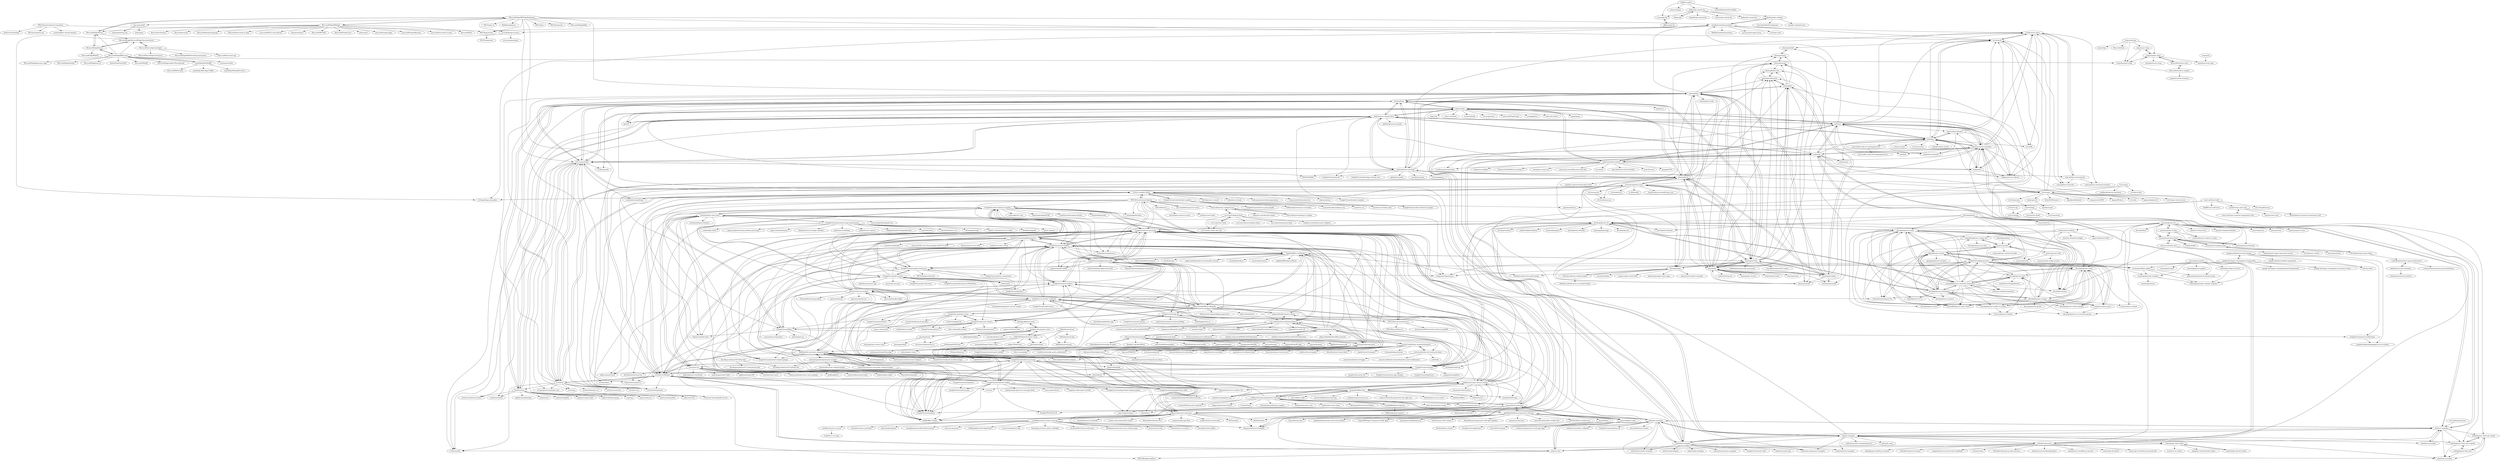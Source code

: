 digraph G {
"glandium/git-cinnabar" -> "mozilla-conduit/review" ["e"=1]
"glandium/git-cinnabar" -> "sotaroikeda/firefox-diagrams" ["e"=1]
"glandium/git-cinnabar" -> "mozilla/standards-positions"
"tastejs/hacker-news-pwas" -> "developit/preact-cli"
"tastejs/hacker-news-pwas" -> "housseindjirdeh/angular2-hn" ["e"=1]
"tastejs/hacker-news-pwas" -> "insin/react-hn"
"tastejs/hacker-news-pwas" -> "GoogleChrome/essential-image-optimization"
"tastejs/hacker-news-pwas" -> "Polymer/hn-polymer-2" ["e"=1]
"tastejs/hacker-news-pwas" -> "GoogleChrome/sw-toolbox"
"tastejs/hacker-news-pwas" -> "GoogleChrome/ui-element-samples"
"tastejs/hacker-news-pwas" -> "davideast/hnpwa-firebase" ["e"=1]
"tastejs/hacker-news-pwas" -> "GoogleChrome/workbox" ["e"=1]
"tastejs/hacker-news-pwas" -> "PolymerLabs/lit-html" ["e"=1]
"tastejs/hacker-news-pwas" -> "GoogleChrome/preload-webpack-plugin" ["e"=1]
"tastejs/hacker-news-pwas" -> "GoogleChrome/sample-media-pwa"
"tastejs/hacker-news-pwas" -> "hemanth/awesome-pwa"
"tastejs/hacker-news-pwas" -> "kristoferbaxter/react-hn"
"tastejs/hacker-news-pwas" -> "pinterest/service-workers"
"laravel-notification-channels/webpush" -> "cretueusebiu/laravel-web-push-demo"
"laravel-notification-channels/webpush" -> "web-push-libs/web-push-php"
"laravel-notification-channels/webpush" -> "fgrosse/PHPASN1" ["e"=1]
"laravel-notification-channels/webpush" -> "beyondcode/laravel-websockets" ["e"=1]
"laravel-notification-channels/webpush" -> "spatie/laravel-searchable" ["e"=1]
"laravel-notification-channels/webpush" -> "spatie/laravel-webhook-client" ["e"=1]
"laravel-notification-channels/webpush" -> "tlaverdure/laravel-echo-server" ["e"=1]
"laravel-notification-channels/webpush" -> "srmklive/laravel-paypal" ["e"=1]
"laravel-notification-channels/webpush" -> "Qoraiche/laravel-mail-editor" ["e"=1]
"laravel-notification-channels/webpush" -> "spatie/laravel-honeypot" ["e"=1]
"laravel-notification-channels/webpush" -> "thomasjohnkane/snooze" ["e"=1]
"laravel-notification-channels/webpush" -> "stevebauman/purify" ["e"=1]
"winjs/react-winjs" -> "winjs/angular-winjs"
"winjs/react-winjs" -> "winjs/knockout-winjs"
"GoogleChrome/essential-image-optimization" -> "tastejs/hacker-news-pwas"
"GoogleChrome/essential-image-optimization" -> "Heydon/inclusive-design-checklist" ["e"=1]
"GoogleChrome/essential-image-optimization" -> "addyosmani/critical" ["e"=1]
"GoogleChrome/essential-image-optimization" -> "github/accessibilityjs" ["e"=1]
"GoogleChrome/essential-image-optimization" -> "dabbott/react-express" ["e"=1]
"GoogleChrome/essential-image-optimization" -> "webpackmonitor/webpackmonitor" ["e"=1]
"GoogleChrome/essential-image-optimization" -> "maierfelix/Iroh" ["e"=1]
"GoogleChrome/essential-image-optimization" -> "claviska/shoelace-css" ["e"=1]
"GoogleChrome/essential-image-optimization" -> "technopagan/sqip" ["e"=1]
"GoogleChrome/essential-image-optimization" -> "andrew--r/frontend-case-studies" ["e"=1]
"GoogleChrome/essential-image-optimization" -> "Shopify/draggable" ["e"=1]
"GoogleChrome/essential-image-optimization" -> "guess-js/guess" ["e"=1]
"GoogleChrome/essential-image-optimization" -> "zouhir/lqip-loader" ["e"=1]
"GoogleChrome/essential-image-optimization" -> "mjavascript/mastering-modular-javascript" ["e"=1]
"GoogleChrome/essential-image-optimization" -> "ApoorvSaxena/lozad.js" ["e"=1]
"zzarcon/default-passive-events" -> "WICG/EventListenerOptions"
"mdn/content" -> "mdn/browser-compat-data"
"mdn/content" -> "mdn/translated-content"
"mdn/content" -> "mdn/yari"
"mdn/content" -> "whatwg/html"
"mdn/content" -> "npm/cli" ["e"=1]
"mdn/content" -> "swc-project/swc" ["e"=1]
"mdn/content" -> "microsoft/TypeScript" ["e"=1]
"mdn/content" -> "w3c/csswg-drafts"
"mdn/content" -> "yarnpkg/berry" ["e"=1]
"mdn/content" -> "WebKit/WebKit" ["e"=1]
"mdn/content" -> "vitest-dev/vitest" ["e"=1]
"mdn/content" -> "pnpm/pnpm" ["e"=1]
"mdn/content" -> "vitejs/vite" ["e"=1]
"mdn/content" -> "remix-run/remix" ["e"=1]
"mdn/content" -> "evanw/esbuild" ["e"=1]
"web-platform-tests/wpt" -> "whatwg/html"
"web-platform-tests/wpt" -> "web-platform-tests/wpt.fyi"
"web-platform-tests/wpt" -> "whatwg/dom"
"web-platform-tests/wpt" -> "mdn/browser-compat-data"
"web-platform-tests/wpt" -> "w3c/csswg-drafts"
"web-platform-tests/wpt" -> "GoogleChrome/developer.chrome.com" ["e"=1]
"web-platform-tests/wpt" -> "GoogleChrome/web.dev" ["e"=1]
"web-platform-tests/wpt" -> "whatwg/fetch"
"web-platform-tests/wpt" -> "github/site-policy" ["e"=1]
"web-platform-tests/wpt" -> "w3c/respec"
"web-platform-tests/wpt" -> "mozilla/inclusion" ["e"=1]
"web-platform-tests/wpt" -> "mdn/content"
"web-platform-tests/wpt" -> "w3c/browser-specs"
"web-platform-tests/wpt" -> "WebKit/WebKit" ["e"=1]
"web-platform-tests/wpt" -> "w3c/webappsec" ["e"=1]
"mdn/learning-area" -> "mdn/mdn"
"mdn/learning-area" -> "mdn/content"
"mdn/learning-area" -> "mdn/express-locallibrary-tutorial" ["e"=1]
"mdn/learning-area" -> "wesbos/JavaScript30" ["e"=1]
"mdn/learning-area" -> "javascript-tutorial/en.javascript.info" ["e"=1]
"mdn/learning-area" -> "mdn/css-examples"
"mdn/learning-area" -> "mdn/django-locallibrary-tutorial" ["e"=1]
"mdn/learning-area" -> "TheOdinProject/curriculum" ["e"=1]
"mdn/learning-area" -> "mdn/js-examples"
"mdn/learning-area" -> "mdn/interactive-examples"
"mdn/learning-area" -> "tc39/ecma262" ["e"=1]
"mdn/learning-area" -> "yangshun/front-end-interview-handbook" ["e"=1]
"mdn/learning-area" -> "reduxjs/redux" ["e"=1]
"mdn/learning-area" -> "TheOdinProject/javascript-exercises" ["e"=1]
"mdn/learning-area" -> "bradtraversy/vanillawebprojects" ["e"=1]
"w3c/csswg-drafts" -> "w3c/css-houdini-drafts"
"w3c/csswg-drafts" -> "whatwg/html"
"w3c/csswg-drafts" -> "w3c/html"
"w3c/csswg-drafts" -> "Fyrd/caniuse"
"w3c/csswg-drafts" -> "tc39/ecma262" ["e"=1]
"w3c/csswg-drafts" -> "mdn/browser-compat-data"
"w3c/csswg-drafts" -> "rachelandrew/gridbugs" ["e"=1]
"w3c/csswg-drafts" -> "w3c/webcomponents" ["e"=1]
"w3c/csswg-drafts" -> "w3c/wcag" ["e"=1]
"w3c/csswg-drafts" -> "tc39/proposals" ["e"=1]
"w3c/csswg-drafts" -> "whatwg/dom"
"w3c/csswg-drafts" -> "stylelint/stylelint" ["e"=1]
"w3c/csswg-drafts" -> "mdn/content"
"w3c/csswg-drafts" -> "a11yproject/a11yproject.com" ["e"=1]
"w3c/csswg-drafts" -> "web-platform-tests/wpt"
"web-push-libs/web-push" -> "web-push-libs/web-push-php"
"web-push-libs/web-push" -> "GoogleChrome/workbox" ["e"=1]
"web-push-libs/web-push" -> "GoogleChrome/sw-precache"
"web-push-libs/web-push" -> "bradtraversy/node_push_notifications" ["e"=1]
"web-push-libs/web-push" -> "jakearchibald/idb" ["e"=1]
"web-push-libs/web-push" -> "gauntface/simple-push-demo"
"web-push-libs/web-push" -> "mozilla/serviceworker-cookbook"
"web-push-libs/web-push" -> "GoogleChromeLabs/sw-precache"
"web-push-libs/web-push" -> "GoogleChrome/samples"
"web-push-libs/web-push" -> "web-push-libs/webpush-java"
"web-push-libs/web-push" -> "GoogleChrome/sw-toolbox"
"web-push-libs/web-push" -> "Nickersoft/push.js" ["e"=1]
"web-push-libs/web-push" -> "GoogleChromeLabs/web-push-codelab"
"web-push-libs/web-push" -> "goldhand/sw-precache-webpack-plugin"
"web-push-libs/web-push" -> "oliver-moran/jimp" ["e"=1]
"mdn/simple-shared-worker" -> "mdn/simple-web-worker"
"mdn/simple-web-worker" -> "mdn/simple-shared-worker"
"mdn/simple-web-worker" -> "mdn/sw-test"
"mdn/simple-web-worker" -> "israelss/vue-worker" ["e"=1]
"mdn/simple-web-worker" -> "webpack-contrib/worker-loader" ["e"=1]
"w3c/browser-specs" -> "w3c/webref"
"w3c/browser-specs" -> "w3c/reffy"
"w3c/browser-specs" -> "foolip/mdn-bcd-collector"
"w3c/browser-specs" -> "web-platform-tests/wpt.fyi"
"w3c/browser-specs" -> "web-platform-tests/rfcs"
"w3c/browser-specs" -> "web-platform-tests/wpt-metadata"
"whatwg/dom" -> "whatwg/url"
"whatwg/dom" -> "whatwg/fetch"
"whatwg/dom" -> "whatwg/encoding"
"whatwg/dom" -> "whatwg/html"
"whatwg/dom" -> "whatwg/streams"
"whatwg/dom" -> "whatwg/xhr"
"whatwg/dom" -> "whatwg/console"
"whatwg/dom" -> "whatwg/loader"
"whatwg/dom" -> "whatwg/storage"
"whatwg/dom" -> "whatwg/notifications"
"whatwg/dom" -> "w3c/csswg-drafts"
"whatwg/dom" -> "w3c/webcomponents" ["e"=1]
"whatwg/dom" -> "mozilla/standards-positions"
"whatwg/dom" -> "web-platform-tests/wpt"
"whatwg/dom" -> "whatwg/javascript"
"whatwg/html" -> "whatwg/dom"
"whatwg/html" -> "w3c/csswg-drafts"
"whatwg/html" -> "tc39/ecma262" ["e"=1]
"whatwg/html" -> "w3c/html"
"whatwg/html" -> "whatwg/fetch"
"whatwg/html" -> "mdn/browser-compat-data"
"whatwg/html" -> "web-platform-tests/wpt"
"whatwg/html" -> "tc39/proposals" ["e"=1]
"whatwg/html" -> "mdn/content"
"whatwg/html" -> "whatwg/url"
"whatwg/html" -> "whatwg/streams"
"whatwg/html" -> "w3c/webcomponents" ["e"=1]
"whatwg/html" -> "Fyrd/caniuse"
"whatwg/html" -> "npm/cli" ["e"=1]
"whatwg/html" -> "airbnb/css" ["e"=1]
"GoogleChrome/sw-precache" -> "GoogleChrome/sw-toolbox"
"GoogleChrome/sw-precache" -> "GoogleChrome/sw-helpers"
"GoogleChrome/sw-precache" -> "jeffposnick/create-react-pwa"
"GoogleChrome/sw-precache" -> "NekR/offline-plugin" ["e"=1]
"GoogleChrome/sw-precache" -> "goldhand/sw-precache-webpack-plugin"
"GoogleChrome/sw-precache" -> "GoogleChrome/application-shell"
"GoogleChrome/sw-precache" -> "insin/react-hn"
"GoogleChrome/sw-precache" -> "th0r/webpack-bundle-analyzer" ["e"=1]
"GoogleChrome/sw-precache" -> "developit/preact-cli"
"GoogleChrome/sw-precache" -> "GoogleChrome/ui-element-samples"
"GoogleChrome/sw-precache" -> "GoogleChrome/samples"
"GoogleChrome/sw-precache" -> "angular/mobile-toolkit" ["e"=1]
"GoogleChrome/sw-precache" -> "thejameskyle/react-loadable" ["e"=1]
"GoogleChrome/sw-precache" -> "GoogleChrome/workbox" ["e"=1]
"GoogleChrome/sw-precache" -> "GoogleChrome/simplehttp2server"
"mozilla/serviceworker-cookbook" -> "GoogleChrome/samples"
"mozilla/serviceworker-cookbook" -> "w3c/ServiceWorker"
"mozilla/serviceworker-cookbook" -> "GoogleChrome/sw-toolbox"
"mozilla/serviceworker-cookbook" -> "TalAter/awesome-service-workers"
"mozilla/serviceworker-cookbook" -> "GoogleChrome/workbox" ["e"=1]
"mozilla/serviceworker-cookbook" -> "gauntface/simple-push-demo"
"mozilla/serviceworker-cookbook" -> "lyzadanger/pragmatist-service-worker"
"mozilla/serviceworker-cookbook" -> "pinterest/service-workers"
"mozilla/serviceworker-cookbook" -> "GoogleChrome/sw-precache"
"mozilla/serviceworker-cookbook" -> "web-push-libs/web-push"
"mozilla/serviceworker-cookbook" -> "lukeed/pwa" ["e"=1]
"mozilla/serviceworker-cookbook" -> "GoogleChromeLabs/sw-precache"
"mozilla/serviceworker-cookbook" -> "slightlyoff/ServiceWorker"
"mozilla/serviceworker-cookbook" -> "GoogleChromeLabs/critters" ["e"=1]
"mozilla/serviceworker-cookbook" -> "jakearchibald/offline-wikipedia"
"zouhir/preact-habitat" -> "mzgoddard/preact-render-spy"
"zouhir/preact-habitat" -> "preactjs-templates/widget"
"zouhir/preact-habitat" -> "developit/preact-redux"
"zouhir/preact-habitat" -> "kristoferbaxter/preact-hn"
"zouhir/preact-habitat" -> "ezekielchentnik/preact-pwa"
"zouhir/preact-habitat" -> "ajainvivek/preact-fluid"
"mzgoddard/preact-render-spy" -> "prateekbh/preact-async-route"
"mzgoddard/preact-render-spy" -> "synacor/wiretie"
"mzgoddard/preact-render-spy" -> "developit/preact-jsx-chai"
"developit/preact-render-to-string" -> "developit/preact-router"
"developit/preact-render-to-string" -> "Download/preact-helmet"
"developit/preact-render-to-string" -> "developit/preact-redux"
"mdn/dom-examples" -> "mdn/interactive-examples"
"mdn/dom-examples" -> "mdn/js-examples"
"mdn/dom-examples" -> "mdn/web-components-examples" ["e"=1]
"mdn/dom-examples" -> "mdn/webaudio-examples" ["e"=1]
"mdn/dom-examples" -> "mdn/css-examples"
"mdn/dom-examples" -> "mdn/pwa-examples"
"mdn/dom-examples" -> "mdn/webgl-examples" ["e"=1]
"mdn/dom-examples" -> "mdn/webassembly-examples" ["e"=1]
"mdn/dom-examples" -> "mdn/browser-compat-data"
"mdn/dom-examples" -> "mdn/webextensions-examples" ["e"=1]
"mdn/dom-examples" -> "GoogleChrome/web-vitals" ["e"=1]
"mdn/dom-examples" -> "mdn/web-speech-api" ["e"=1]
"mdn/dom-examples" -> "webrtcHacks/adapter" ["e"=1]
"mdn/dom-examples" -> "mdn/content"
"mdn/dom-examples" -> "mdn/mdn"
"hemanth/awesome-pwa" -> "TalAter/awesome-progressive-web-apps"
"hemanth/awesome-pwa" -> "gokulkrishh/demo-progressive-web-app"
"hemanth/awesome-pwa" -> "GoogleChrome/workbox" ["e"=1]
"hemanth/awesome-pwa" -> "vuejs-templates/pwa" ["e"=1]
"hemanth/awesome-pwa" -> "Polymer/pwa-starter-kit" ["e"=1]
"hemanth/awesome-pwa" -> "GoogleChrome/sw-precache"
"hemanth/awesome-pwa" -> "tastejs/hacker-news-pwas"
"hemanth/awesome-pwa" -> "NekR/offline-plugin" ["e"=1]
"hemanth/awesome-pwa" -> "Atyantik/react-pwa" ["e"=1]
"hemanth/awesome-pwa" -> "lukeed/pwa" ["e"=1]
"hemanth/awesome-pwa" -> "pwarocks/pwa.rocks"
"hemanth/awesome-pwa" -> "SangKa/PWA-Book-CN" ["e"=1]
"hemanth/awesome-pwa" -> "jeffposnick/create-react-pwa"
"hemanth/awesome-pwa" -> "GoogleChrome/sw-toolbox"
"hemanth/awesome-pwa" -> "TalAter/awesome-service-workers"
"roy-tian/learning-area" -> "mdn/css-examples"
"mdn/yari" -> "mdn/interactive-examples"
"mdn/yari" -> "mdn/kuma"
"mdn/yari" -> "mdn/data"
"mdn/yari" -> "mdn/translated-content"
"mdn/yari" -> "mdn/content"
"mdn/yari" -> "w3c/browser-specs"
"mdn/yari" -> "mdn/bob"
"mdn/yari" -> "foolip/mdn-bcd-collector"
"mdn/yari" -> "openwebdocs/project"
"mdn/yari" -> "mdn/browser-compat-data"
"mdn/yari" -> "mdn/mdn-minimalist"
"mdn/yari" -> "mozilla-japan/translation"
"mdn/yari" -> "w3c/webref"
"mdn/yari" -> "mdn/mdn"
"mdn/yari" -> "mozilla/standards-positions"
"TalAter/awesome-progressive-web-apps" -> "TalAter/awesome-service-workers"
"TalAter/awesome-progressive-web-apps" -> "hemanth/awesome-pwa"
"TalAter/awesome-progressive-web-apps" -> "gokulkrishh/demo-progressive-web-app"
"TalAter/awesome-progressive-web-apps" -> "afonsopacifer/awesome-flexbox" ["e"=1]
"TalAter/awesome-progressive-web-apps" -> "pazguille/offline-first"
"TalAter/awesome-progressive-web-apps" -> "trungdq88/github-explorer"
"TalAter/awesome-progressive-web-apps" -> "sachin1092/awesome-material" ["e"=1]
"TalAter/awesome-progressive-web-apps" -> "diegocard/awesome-html5" ["e"=1]
"TalAter/awesome-progressive-web-apps" -> "lvwzhen/tools" ["e"=1]
"TalAter/awesome-progressive-web-apps" -> "GoogleChrome/sw-precache"
"TalAter/awesome-progressive-web-apps" -> "a0viedo/demystifying-js-engines" ["e"=1]
"TalAter/awesome-progressive-web-apps" -> "adam-s/js-interview-review" ["e"=1]
"TalAter/awesome-progressive-web-apps" -> "Famolus/awesome-sass" ["e"=1]
"TalAter/awesome-progressive-web-apps" -> "brillout/awesome-redux" ["e"=1]
"TalAter/awesome-progressive-web-apps" -> "sotayamashita/awesome-css" ["e"=1]
"developit/preact-redux" -> "developit/preact-redux-example"
"developit/preact-redux" -> "developit/preact-router"
"developit/preact-redux" -> "developit/preact-mdl"
"developit/preact-redux" -> "Download/preact-helmet"
"developit/preact-redux" -> "developit/preact-render-to-string"
"developit/preact-redux" -> "prateekbh/preact-async-route"
"developit/preact-redux" -> "developit/preact-compat"
"developit/preact-redux" -> "developit/preact-css-transition-group"
"jbergknoff/guitar-tuner" -> "aguaviva/GuitarTuner"
"jbergknoff/guitar-tuner" -> "googlearchive/guitar-tuner"
"ezekielchentnik/preact-pwa" -> "lukeed/preact-starter"
"ezekielchentnik/preact-pwa" -> "developit/preact-mdl"
"ezekielchentnik/preact-pwa" -> "kristoferbaxter/preact-hn"
"ezekielchentnik/preact-pwa" -> "developit/preact-boilerplate"
"ezekielchentnik/preact-pwa" -> "developit/zero-to-preact"
"ezekielchentnik/preact-pwa" -> "prateekbh/preact-async-route"
"ezekielchentnik/preact-pwa" -> "synacor/wiretie"
"ezekielchentnik/preact-pwa" -> "ooade/awesome-preact"
"ezekielchentnik/preact-pwa" -> "prateekbh/preact-material-components"
"ezekielchentnik/preact-pwa" -> "developit/preact-redux"
"ezekielchentnik/preact-pwa" -> "vaneenige/offline-gallery"
"ezekielchentnik/preact-pwa" -> "Download/preact-helmet"
"ezekielchentnik/preact-pwa" -> "webpack/webpack-pwa" ["e"=1]
"ezekielchentnik/preact-pwa" -> "developit/preact-router"
"ezekielchentnik/preact-pwa" -> "developit/preact-redux-example"
"googlecodelabs/your-first-pwapp" -> "googlecodelabs/debugging-service-workers"
"googlecodelabs/your-first-pwapp" -> "GoogleChrome/push-notifications"
"googlecodelabs/your-first-pwapp" -> "googlecodelabs/codelab-components" ["e"=1]
"googlecodelabs/your-first-pwapp" -> "google-developer-training/pwa-training-labs"
"googlecodelabs/your-first-pwapp" -> "udacity/ud811"
"pazguille/offline-first" -> "GoogleChrome/sw-precache"
"pazguille/offline-first" -> "TalAter/awesome-service-workers"
"pazguille/offline-first" -> "TalAter/awesome-progressive-web-apps"
"pazguille/offline-first" -> "davidsonfellipe/awesome-wpo" ["e"=1]
"pazguille/offline-first" -> "willianjusten/awesome-svg" ["e"=1]
"pazguille/offline-first" -> "GoogleChrome/sw-toolbox"
"pazguille/offline-first" -> "TalAter/UpUp" ["e"=1]
"pazguille/offline-first" -> "mateusortiz/webcomponents-the-right-way" ["e"=1]
"pazguille/offline-first" -> "jevakallio/redux-offline" ["e"=1]
"pazguille/offline-first" -> "mozilla/localForage" ["e"=1]
"pazguille/offline-first" -> "bolshchikov/js-must-watch" ["e"=1]
"pazguille/offline-first" -> "NekR/offline-plugin" ["e"=1]
"pazguille/offline-first" -> "HubSpot/offline" ["e"=1]
"pazguille/offline-first" -> "nolanlawson/pokedex.org" ["e"=1]
"pazguille/offline-first" -> "pouchdb/pouchdb" ["e"=1]
"WICG/IntersectionObserver" -> "WICG/ResizeObserver" ["e"=1]
"WICG/IntersectionObserver" -> "WICG/EventListenerOptions"
"WICG/IntersectionObserver" -> "jeremenichelli/intersection-observer-polyfill"
"WICG/IntersectionObserver" -> "GoogleChrome/big-rig"
"mdn/browser-compat-data" -> "mdn/content"
"mdn/browser-compat-data" -> "Fyrd/caniuse"
"mdn/browser-compat-data" -> "mdn/data"
"mdn/browser-compat-data" -> "w3c/csswg-drafts"
"mdn/browser-compat-data" -> "whatwg/html"
"mdn/browser-compat-data" -> "mdn/interactive-examples"
"mdn/browser-compat-data" -> "mdn/mdn"
"mdn/browser-compat-data" -> "web-platform-tests/wpt"
"mdn/browser-compat-data" -> "mdn/yari"
"mdn/browser-compat-data" -> "GoogleChrome/web.dev" ["e"=1]
"mdn/browser-compat-data" -> "browserslist/browserslist" ["e"=1]
"mdn/browser-compat-data" -> "npm/cli" ["e"=1]
"mdn/browser-compat-data" -> "tc39/ecma262" ["e"=1]
"mdn/browser-compat-data" -> "github/opensource.guide" ["e"=1]
"mdn/browser-compat-data" -> "Financial-Times/polyfill-service" ["e"=1]
"w3c/respec" -> "tobie/specref"
"w3c/respec" -> "w3c/browser-specs"
"w3c/respec" -> "tabatkins/bikeshed" ["e"=1]
"w3c/respec" -> "essepuntato/LODE" ["e"=1]
"w3c/respec" -> "w3c/w3process"
"w3c/respec" -> "dgarijo/Widoco" ["e"=1]
"w3c/respec" -> "w3c/sdw" ["e"=1]
"w3c/respec" -> "mdn/interactive-examples"
"w3c/respec" -> "w3c/webref"
"w3c/respec" -> "geojson/geojson-ld"
"w3c/respec" -> "w3c/respec-web-services"
"w3c/respec" -> "w3ctag/design-principles"
"w3c/respec" -> "NatLibFi/Skosmos" ["e"=1]
"Fyrd/caniuse" -> "mdn/browser-compat-data"
"Fyrd/caniuse" -> "w3c/csswg-drafts"
"Fyrd/caniuse" -> "kangax/compat-table" ["e"=1]
"Fyrd/caniuse" -> "stylelint/stylelint" ["e"=1]
"Fyrd/caniuse" -> "jakearchibald/svgomg" ["e"=1]
"Fyrd/caniuse" -> "Financial-Times/polyfill-service" ["e"=1]
"Fyrd/caniuse" -> "svg/svgo" ["e"=1]
"Fyrd/caniuse" -> "postcss/postcss" ["e"=1]
"Fyrd/caniuse" -> "browserslist/browserslist" ["e"=1]
"Fyrd/caniuse" -> "postcss/autoprefixer" ["e"=1]
"Fyrd/caniuse" -> "ai/browserslist" ["e"=1]
"Fyrd/caniuse" -> "philipwalton/flexbugs" ["e"=1]
"Fyrd/caniuse" -> "whatwg/html"
"Fyrd/caniuse" -> "eslint/eslint" ["e"=1]
"Fyrd/caniuse" -> "mishoo/UglifyJS2" ["e"=1]
"GoogleChromeLabs/houdini-samples" -> "w3c/css-houdini-drafts"
"GoogleChromeLabs/houdini-samples" -> "CSSHoudini/awesome-css-houdini"
"GoogleChromeLabs/houdini-samples" -> "surma/ishoudinireadyyet.com"
"GoogleChromeLabs/houdini-samples" -> "una/extra.css"
"GoogleChromeLabs/houdini-samples" -> "iamvdo/css-houdini.rocks"
"GoogleChromeLabs/houdini-samples" -> "GoogleChromeLabs/ui-element-samples" ["e"=1]
"GoogleChromeLabs/houdini-samples" -> "GoogleChromeLabs/css-paint-polyfill"
"whatwg/fetch" -> "whatwg/dom"
"whatwg/fetch" -> "whatwg/url"
"whatwg/fetch" -> "whatwg/streams"
"whatwg/fetch" -> "whatwg/encoding"
"whatwg/fetch" -> "whatwg/html"
"whatwg/fetch" -> "whatwg/xhr"
"whatwg/fetch" -> "whatwg/notifications"
"whatwg/fetch" -> "whatwg/console"
"whatwg/fetch" -> "github/fetch" ["e"=1]
"whatwg/fetch" -> "whatwg/storage"
"whatwg/fetch" -> "matthew-andrews/isomorphic-fetch" ["e"=1]
"whatwg/fetch" -> "w3c/ServiceWorker"
"whatwg/fetch" -> "w3c/web-platform-tests"
"whatwg/fetch" -> "web-platform-tests/wpt"
"whatwg/fetch" -> "whatwg/loader"
"MicrosoftEdge/MSEdgeExplainers" -> "MicrosoftEdge/MSEdge"
"MicrosoftEdge/MSEdgeExplainers" -> "mozilla/standards-positions"
"MicrosoftEdge/MSEdgeExplainers" -> "WICG/open-ui" ["e"=1]
"MicrosoftEdge/MSEdgeExplainers" -> "WebKit/explainers"
"MicrosoftEdge/MSEdgeExplainers" -> "MicrosoftEdge/Status"
"MicrosoftEdge/MSEdgeExplainers" -> "w3c/csswg-drafts"
"MicrosoftEdge/MSEdgeExplainers" -> "WICG/app-history"
"MicrosoftEdge/MSEdgeExplainers" -> "w3c/manifest" ["e"=1]
"MicrosoftEdge/MSEdgeExplainers" -> "w3c/webref"
"MicrosoftEdge/MSEdgeExplainers" -> "whatwg/dom"
"MicrosoftEdge/MSEdgeExplainers" -> "w3ctag/design-reviews"
"MicrosoftEdge/MSEdgeExplainers" -> "heycam/webidl"
"MicrosoftEdge/MSEdgeExplainers" -> "WICG/aom" ["e"=1]
"MicrosoftEdge/MSEdgeExplainers" -> "WICG/proposals"
"MicrosoftEdge/MSEdgeExplainers" -> "MicrosoftEdge/JsDbg"
"whatwg/xhr" -> "whatwg/notifications"
"whatwg/xhr" -> "whatwg/url"
"whatwg/xhr" -> "whatwg/storage"
"whatwg/xhr" -> "whatwg/console"
"whatwg/xhr" -> "whatwg/fullscreen"
"whatwg/xhr" -> "whatwg/encoding"
"whatwg/xhr" -> "whatwg/mimesniff"
"whatwg/xhr" -> "whatwg/compat"
"whatwg/xhr" -> "whatwg/dom"
"w3c/html" -> "whatwg/html"
"w3c/html" -> "w3c/csswg-drafts"
"w3c/html" -> "w3c/aria" ["e"=1]
"w3c/html" -> "w3c/ServiceWorker"
"w3c/html" -> "w3c/web-platform-tests"
"w3c/html" -> "Fyrd/caniuse"
"w3c/html" -> "w3c/wcag" ["e"=1]
"w3c/html" -> "whatwg/dom"
"w3c/html" -> "w3c/webcomponents" ["e"=1]
"w3c/html" -> "w3c/aria-practices" ["e"=1]
"w3c/html" -> "w3c/css-houdini-drafts"
"w3c/html" -> "a11yproject/a11yproject.com" ["e"=1]
"w3c/html" -> "w3c/html-aria" ["e"=1]
"w3c/html" -> "tc39/ecma262" ["e"=1]
"w3c/html" -> "necolas/idiomatic-css" ["e"=1]
"GoogleChrome/devsummit" -> "GoogleChrome/sample-media-pwa"
"GoogleChrome/devsummit" -> "GoogleChrome/ui-element-samples"
"GoogleChrome/devsummit" -> "robdodson/contacts-app"
"GoogleChrome/devsummit" -> "nasa/code-nasa-gov" ["e"=1]
"GoogleChrome/devsummit" -> "jakearchibald/offline-wikipedia"
"GoogleChrome/devsummit" -> "GoogleChrome/flipjs"
"GoogleChrome/devsummit" -> "GoogleChrome/simplehttp2server"
"GoogleChrome/devsummit" -> "GoogleChrome/sw-helpers"
"GoogleChrome/devsummit" -> "GoogleChrome/voice-memos"
"GoogleChrome/devsummit" -> "GoogleChrome/devtools-docs" ["e"=1]
"GoogleChrome/devsummit" -> "GoogleChrome/ioweb2015" ["e"=1]
"GoogleChrome/devsummit" -> "GoogleChrome/sw-toolbox"
"GoogleChrome/devsummit" -> "GoogleChromeLabs/ProgressiveWordPress" ["e"=1]
"GoogleChrome/devsummit" -> "perfs/audits" ["e"=1]
"whatwg/loader" -> "ModuleLoader/es6-module-loader" ["e"=1]
"whatwg/loader" -> "ModuleLoader/es-module-loader"
"whatwg/loader" -> "whatwg/streams"
"whatwg/loader" -> "square/es6-module-transpiler" ["e"=1]
"whatwg/loader" -> "whatwg/dom"
"whatwg/loader" -> "systemjs/builder" ["e"=1]
"whatwg/loader" -> "zenparsing/es-observable" ["e"=1]
"whatwg/loader" -> "domenic/package-name-maps" ["e"=1]
"pwarocks/pwa.rocks" -> "SimonDEvans/notes"
"pwarocks/pwa.rocks" -> "webmaxru/progressive-web-apps-logo"
"pwarocks/pwa.rocks" -> "hemanth/awesome-pwa"
"preactjs/preact-cli" -> "preactjs/preact-router"
"preactjs/preact-cli" -> "preactjs/awesome-preact"
"preactjs/preact-cli" -> "preactjs/preact-devtools"
"preactjs/preact-cli" -> "preactjs/preact" ["e"=1]
"preactjs/preact-cli" -> "preactjs/wmr" ["e"=1]
"preactjs/preact-cli" -> "preactjs/preact-www"
"preactjs/preact-cli" -> "developit/preact-boilerplate"
"preactjs/preact-cli" -> "preactjs/preact-render-to-string" ["e"=1]
"preactjs/preact-cli" -> "developit/htm" ["e"=1]
"preactjs/preact-cli" -> "valotas/preact-context"
"preactjs/preact-cli" -> "preactjs/next-plugin-preact"
"preactjs/preact-cli" -> "developit/unistore" ["e"=1]
"preactjs/preact-cli" -> "natemoo-re/microsite" ["e"=1]
"preactjs/preact-cli" -> "zouhir/preact-habitat"
"preactjs/preact-cli" -> "preactjs-templates/default"
"GoogleChrome/samples" -> "mozilla/serviceworker-cookbook"
"GoogleChrome/samples" -> "GoogleChrome/workbox" ["e"=1]
"GoogleChrome/samples" -> "GoogleChrome/sw-precache"
"GoogleChrome/samples" -> "GoogleChrome/sw-toolbox"
"GoogleChrome/samples" -> "GoogleChrome/lighthouse" ["e"=1]
"GoogleChrome/samples" -> "GoogleChrome/ui-element-samples"
"GoogleChrome/samples" -> "w3c/ServiceWorker"
"GoogleChrome/samples" -> "GoogleChromeLabs/sw-precache"
"GoogleChrome/samples" -> "ampproject/amphtml" ["e"=1]
"GoogleChrome/samples" -> "web-push-libs/web-push"
"GoogleChrome/samples" -> "google/web-starter-kit" ["e"=1]
"GoogleChrome/samples" -> "GoogleChrome/chrome-app-samples" ["e"=1]
"GoogleChrome/samples" -> "addyosmani/critical" ["e"=1]
"GoogleChrome/samples" -> "github/fetch" ["e"=1]
"GoogleChrome/samples" -> "slightlyoff/ServiceWorker"
"GoogleChromeLabs/sw-precache" -> "GoogleChromeLabs/sw-toolbox"
"GoogleChromeLabs/sw-precache" -> "goldhand/sw-precache-webpack-plugin"
"GoogleChromeLabs/sw-precache" -> "GoogleChrome/workbox" ["e"=1]
"GoogleChromeLabs/sw-precache" -> "NekR/offline-plugin" ["e"=1]
"GoogleChromeLabs/sw-precache" -> "GoogleChromeLabs/preload-webpack-plugin" ["e"=1]
"GoogleChromeLabs/sw-precache" -> "GoogleChrome/samples"
"GoogleChromeLabs/sw-precache" -> "web-push-libs/web-push"
"GoogleChromeLabs/sw-precache" -> "w3c/ServiceWorker"
"GoogleChromeLabs/sw-precache" -> "developit/workerize" ["e"=1]
"GoogleChromeLabs/sw-precache" -> "jakearchibald/idb" ["e"=1]
"GoogleChromeLabs/sw-precache" -> "GoogleChromeLabs/application-shell"
"GoogleChromeLabs/sw-precache" -> "thejameskyle/react-loadable" ["e"=1]
"GoogleChromeLabs/sw-precache" -> "vuejs-templates/pwa" ["e"=1]
"GoogleChromeLabs/sw-precache" -> "insin/react-hn"
"GoogleChromeLabs/sw-precache" -> "developit/preact-cli"
"insin/react-hn" -> "GoogleChrome/sw-precache"
"insin/react-hn" -> "andrewngu/sound-redux" ["e"=1]
"insin/react-hn" -> "gpbl/isomorphic500" ["e"=1]
"insin/react-hn" -> "echenley/react-news" ["e"=1]
"insin/react-hn" -> "clintonwoo/hackernews-react-graphql" ["e"=1]
"insin/react-hn" -> "skidding/flatris" ["e"=1]
"insin/react-hn" -> "tastejs/hacker-news-pwas"
"insin/react-hn" -> "jeffposnick/create-react-pwa"
"insin/react-hn" -> "kristoferbaxter/react-hn"
"insin/react-hn" -> "rwieruch/favesound-redux" ["e"=1]
"insin/react-hn" -> "GoogleChrome/sw-toolbox"
"insin/react-hn" -> "thejameskyle/react-loadable" ["e"=1]
"insin/react-hn" -> "reddit/reddit-mobile" ["e"=1]
"insin/react-hn" -> "BinaryMuse/imgsible" ["e"=1]
"insin/react-hn" -> "kadirahq/react-storybook" ["e"=1]
"MicrosoftEdge/JSBrowser" -> "MicrosoftEdge/Demos"
"MicrosoftEdge/JSBrowser" -> "MicrosoftEdge/MicrosoftEdge-Documentation"
"MicrosoftEdge/JSBrowser" -> "Microsoft/Appsample-Photosharing" ["e"=1]
"MicrosoftEdge/JSBrowser" -> "manifoldjs/ManifoldJS"
"MicrosoftEdge/JSBrowser" -> "wasteam/waslibs" ["e"=1]
"MicrosoftEdge/JSBrowser" -> "MicrosoftEdge/generator-appx"
"MicrosoftEdge/JSBrowser" -> "MicrosoftEdge/Status"
"MicrosoftEdge/JSBrowser" -> "MicrosoftEdge/Sudoku"
"MicrosoftEdge/JSBrowser" -> "MicrosoftEdge/hwa-cli"
"MicrosoftEdge/JSBrowser" -> "winjs/knockout-winjs"
"MicrosoftEdge/JSBrowser" -> "danielrh/losslessh264" ["e"=1]
"MicrosoftEdge/JSBrowser" -> "Microsoft/HoloJS" ["e"=1]
"MicrosoftEdge/MSEdge" -> "MicrosoftEdge/MSEdgeExplainers"
"MicrosoftEdge/MSEdge" -> "MicrosoftEdge/Status"
"MicrosoftEdge/MSEdge" -> "Microsoft/microsoft-ui-xaml" ["e"=1]
"MicrosoftEdge/MSEdge" -> "microsoft/WSL2-Linux-Kernel" ["e"=1]
"MicrosoftEdge/MSEdge" -> "dotnet/winforms" ["e"=1]
"MicrosoftEdge/MSEdge" -> "Microsoft/MS-DOS" ["e"=1]
"MicrosoftEdge/MSEdge" -> "Microsoft/ChakraCore" ["e"=1]
"MicrosoftEdge/MSEdge" -> "dotnet/wpf" ["e"=1]
"MicrosoftEdge/MSEdge" -> "microsoft/winget-pkgs" ["e"=1]
"MicrosoftEdge/MSEdge" -> "microsoft/ProjectReunion" ["e"=1]
"MicrosoftEdge/MSEdge" -> "microsoft/microsoft-ui-xaml" ["e"=1]
"MicrosoftEdge/MSEdge" -> "Microsoft/Ethr" ["e"=1]
"MicrosoftEdge/MSEdge" -> "Microsoft/calculator" ["e"=1]
"MicrosoftEdge/MSEdge" -> "Microsoft/console" ["e"=1]
"MicrosoftEdge/MSEdge" -> "Microsoft/BosqueLanguage" ["e"=1]
"mdn/kuma" -> "mdn/yari"
"mdn/kuma" -> "mdn/data"
"mdn/kuma" -> "foolip/mdn-bcd-collector"
"mdn/kuma" -> "mdn/interactive-examples"
"GoogleChrome/ui-element-samples" -> "GoogleChrome/flipjs"
"GoogleChrome/ui-element-samples" -> "GoogleChrome/sw-toolbox"
"GoogleChrome/ui-element-samples" -> "GoogleChrome/sw-precache"
"GoogleChrome/ui-element-samples" -> "GoogleChrome/devsummit"
"GoogleChrome/ui-element-samples" -> "GoogleChrome/simplehttp2server"
"GoogleChrome/ui-element-samples" -> "GoogleChrome/sample-media-pwa"
"GoogleChrome/ui-element-samples" -> "PolymerLabs/lit-html" ["e"=1]
"GoogleChrome/ui-element-samples" -> "GoogleChrome/samples"
"GoogleChrome/ui-element-samples" -> "camwiegert/in-view" ["e"=1]
"GoogleChrome/ui-element-samples" -> "filamentgroup/loadCSS" ["e"=1]
"GoogleChrome/ui-element-samples" -> "wilsonpage/fastdom" ["e"=1]
"GoogleChrome/ui-element-samples" -> "jonathantneal/svg4everybody" ["e"=1]
"GoogleChrome/ui-element-samples" -> "nolanlawson/optimize-js" ["e"=1]
"GoogleChrome/ui-element-samples" -> "tastejs/hacker-news-pwas"
"GoogleChrome/ui-element-samples" -> "Heydon/fukol-grids" ["e"=1]
"ModuleLoader/es-module-loader" -> "whatwg/loader"
"ModuleLoader/es-module-loader" -> "ModuleLoader/browser-es-module-loader"
"TalAter/awesome-service-workers" -> "TalAter/awesome-progressive-web-apps"
"TalAter/awesome-service-workers" -> "delapuente/service-workers-101"
"TalAter/awesome-service-workers" -> "GoogleChrome/sw-toolbox"
"TalAter/awesome-service-workers" -> "pazguille/offline-first"
"TalAter/awesome-service-workers" -> "mozilla/serviceworker-cookbook"
"TalAter/awesome-service-workers" -> "w3c-webmob/ServiceWorkersDemos"
"TalAter/awesome-service-workers" -> "GoogleChrome/sw-precache"
"TalAter/awesome-service-workers" -> "pinterest/service-workers"
"TalAter/awesome-service-workers" -> "w3c/ServiceWorker"
"TalAter/awesome-service-workers" -> "GoogleChrome/sw-helpers"
"TalAter/awesome-service-workers" -> "sotayamashita/awesome-css" ["e"=1]
"TalAter/awesome-service-workers" -> "TalAter/UpUp" ["e"=1]
"TalAter/awesome-service-workers" -> "adam-s/js-interview-review" ["e"=1]
"TalAter/awesome-service-workers" -> "slightlyoff/ServiceWorker"
"TalAter/awesome-service-workers" -> "chromelens/chromelens"
"TheLarkInn/artsy-webpack-tour" -> "TheLarkInn/everything-is-a-plugin"
"TheLarkInn/artsy-webpack-tour" -> "survivejs/webpack-book"
"TheLarkInn/artsy-webpack-tour" -> "webpack/webpack-pwa" ["e"=1]
"TheLarkInn/artsy-webpack-tour" -> "webpack-contrib/cache-loader" ["e"=1]
"TheLarkInn/everything-is-a-plugin" -> "TheLarkInn/artsy-webpack-tour"
"delapuente/service-workers-101" -> "TalAter/awesome-service-workers"
"delapuente/service-workers-101" -> "GoogleChrome/sw-toolbox"
"delapuente/service-workers-101" -> "GoogleChrome/sw-helpers"
"delapuente/service-workers-101" -> "marijaselakovic/JavaScriptIssuesStudy"
"goldhand/sw-precache-webpack-plugin" -> "NekR/offline-plugin" ["e"=1]
"goldhand/sw-precache-webpack-plugin" -> "GoogleChromeLabs/sw-precache"
"goldhand/sw-precache-webpack-plugin" -> "GoogleChrome/sw-precache"
"goldhand/sw-precache-webpack-plugin" -> "GoogleChromeLabs/sw-toolbox"
"goldhand/sw-precache-webpack-plugin" -> "GoogleChrome/preload-webpack-plugin" ["e"=1]
"goldhand/sw-precache-webpack-plugin" -> "danethurber/webpack-manifest-plugin" ["e"=1]
"goldhand/sw-precache-webpack-plugin" -> "arthurbergmz/webpack-pwa-manifest"
"goldhand/sw-precache-webpack-plugin" -> "oliviertassinari/serviceworker-webpack-plugin"
"goldhand/sw-precache-webpack-plugin" -> "GoogleChrome/sw-toolbox"
"goldhand/sw-precache-webpack-plugin" -> "jeffposnick/create-react-pwa"
"goldhand/sw-precache-webpack-plugin" -> "babel/babel-preset-env" ["e"=1]
"goldhand/sw-precache-webpack-plugin" -> "th0r/webpack-bundle-analyzer" ["e"=1]
"goldhand/sw-precache-webpack-plugin" -> "amireh/happypack" ["e"=1]
"goldhand/sw-precache-webpack-plugin" -> "GoogleChrome/workbox" ["e"=1]
"goldhand/sw-precache-webpack-plugin" -> "halt-hammerzeit/universal-webpack" ["e"=1]
"w3c/ServiceWorker" -> "GoogleChrome/sw-toolbox"
"w3c/ServiceWorker" -> "mozilla/serviceworker-cookbook"
"w3c/ServiceWorker" -> "GoogleChrome/workbox" ["e"=1]
"w3c/ServiceWorker" -> "GoogleChrome/sw-precache"
"w3c/ServiceWorker" -> "TalAter/awesome-service-workers"
"w3c/ServiceWorker" -> "GoogleChrome/samples"
"w3c/ServiceWorker" -> "w3c/manifest" ["e"=1]
"w3c/ServiceWorker" -> "w3c/csswg-drafts"
"w3c/ServiceWorker" -> "w3c/html"
"w3c/ServiceWorker" -> "w3c/webcomponents" ["e"=1]
"w3c/ServiceWorker" -> "GoogleChromeLabs/sw-precache"
"w3c/ServiceWorker" -> "mdn/sw-test"
"w3c/ServiceWorker" -> "whatwg/fetch"
"w3c/ServiceWorker" -> "w3c/css-houdini-drafts"
"w3c/ServiceWorker" -> "GoogleChromeLabs/sw-toolbox"
"w3c/css-houdini-drafts" -> "GoogleChromeLabs/houdini-samples"
"w3c/css-houdini-drafts" -> "w3c/csswg-drafts"
"w3c/css-houdini-drafts" -> "GoogleChrome/houdini-samples"
"w3c/css-houdini-drafts" -> "rachelandrew/gridbugs" ["e"=1]
"w3c/css-houdini-drafts" -> "w3c/webcomponents" ["e"=1]
"w3c/css-houdini-drafts" -> "w3c/ServiceWorker"
"w3c/css-houdini-drafts" -> "MoOx/postcss-cssnext" ["e"=1]
"w3c/css-houdini-drafts" -> "linkedin/css-blocks" ["e"=1]
"w3c/css-houdini-drafts" -> "WICG/EventListenerOptions"
"w3c/css-houdini-drafts" -> "webcomponents/webcomponentsjs" ["e"=1]
"w3c/css-houdini-drafts" -> "w3c/web-platform-tests"
"w3c/css-houdini-drafts" -> "w3c/html"
"w3c/css-houdini-drafts" -> "bramstein/fontfaceobserver" ["e"=1]
"w3c/css-houdini-drafts" -> "skatejs/skatejs" ["e"=1]
"w3c/css-houdini-drafts" -> "addyosmani/critical" ["e"=1]
"mdn/js-examples" -> "mdn/css-examples"
"mdn/js-examples" -> "mdn/dom-examples"
"mdn/js-examples" -> "mdn/advanced-js-fundamentals-ck"
"mdn/js-examples" -> "mdn/web-components-examples" ["e"=1]
"mdn/js-examples" -> "mdn/interactive-examples"
"mdn/js-examples" -> "mdn/beginner-html-site-scripted"
"mdn/js-examples" -> "mdn/webaudio-examples" ["e"=1]
"mdn/js-examples" -> "mdn/mdn"
"mdn/js-examples" -> "mdn/fetch-examples"
"mdn/js-examples" -> "mdn/html-examples"
"mdn/js-examples" -> "mdn/pwa-examples"
"mdn/js-examples" -> "mdn/learning-area"
"mdn/js-examples" -> "mdn/sw-test"
"mdn/js-examples" -> "mdn/simple-web-worker"
"mdn/js-examples" -> "mdn/todo-react"
"WICG/shared-element-transitions" -> "justintaddei/v-shared-element" ["e"=1]
"WICG/shared-element-transitions" -> "flackr/scroll-timeline" ["e"=1]
"WICG/shared-element-transitions" -> "WICG/navigation-api"
"WICG/shared-element-transitions" -> "WICG/app-history"
"mdn/pwa-examples" -> "gokulkrishh/demo-progressive-web-app"
"mdn/pwa-examples" -> "mdn/css-examples"
"mdn/pwa-examples" -> "mdn/webassembly-examples" ["e"=1]
"mdn/pwa-examples" -> "pwa-builder/pwa-starter" ["e"=1]
"mdn/pwa-examples" -> "mdn/html-examples"
"mdn/pwa-examples" -> "mdn/dom-examples"
"mdn/pwa-examples" -> "mdn/sw-test"
"mdn/pwa-examples" -> "mdn/serviceworker-cookbook"
"mdn/pwa-examples" -> "mdn/js-examples"
"mdn/pwa-examples" -> "hemanth/awesome-pwa"
"mdn/pwa-examples" -> "GoogleChromeLabs/pwa-wp" ["e"=1]
"mdn/mdn" -> "mdn/sprints"
"mdn/mdn" -> "mdn/learning-area"
"mdn/mdn" -> "mdn/interactive-examples"
"mdn/mdn" -> "mdn/browser-compat-data"
"mdn/mdn" -> "mdn/css-examples"
"mdn/mdn" -> "mdn/data"
"mdn/mdn" -> "mdn/beginner-html-site-scripted"
"mdn/mdn" -> "mdn/kuma"
"mdn/mdn" -> "mdn/content"
"mdn/mdn" -> "mdn/yari"
"mdn/mdn" -> "mdn/js-examples"
"mdn/mdn" -> "mdn/dom-examples"
"mdn/mdn" -> "mdn/translated-content"
"mdn/mdn" -> "mdn/web-components-examples" ["e"=1]
"mdn/mdn" -> "w3c/csswg-drafts"
"w3c/web-platform-tests" -> "w3c/csswg-test"
"w3c/web-platform-tests" -> "w3c/testharness.js"
"w3c/web-platform-tests" -> "whatwg/streams"
"w3c/web-platform-tests" -> "whatwg/dom"
"w3c/web-platform-tests" -> "whatwg/url"
"w3c/web-platform-tests" -> "w3c/html"
"w3c/web-platform-tests" -> "w3c/webcomponents" ["e"=1]
"w3c/web-platform-tests" -> "whatwg/fetch"
"w3c/web-platform-tests" -> "w3c/ServiceWorker"
"w3c/web-platform-tests" -> "w3c/webdriver" ["e"=1]
"w3c/web-platform-tests" -> "w3c/css-houdini-drafts"
"w3c/web-platform-tests" -> "tc39/test262" ["e"=1]
"w3c/web-platform-tests" -> "w3c/respec"
"w3c/web-platform-tests" -> "whatwg/loader"
"w3c/web-platform-tests" -> "html5rocks/www.html5rocks.com" ["e"=1]
"vaneenige/periodic-weather" -> "vaneenige/untrace"
"vaneenige/periodic-weather" -> "vaneenige/periodic-weather-analytics"
"developit/preact-boilerplate" -> "developit/preact-cli"
"developit/preact-boilerplate" -> "developit/preact-router"
"developit/preact-boilerplate" -> "lukeed/preact-starter"
"developit/preact-boilerplate" -> "prateekbh/preact-async-route"
"developit/preact-boilerplate" -> "developit/preact-redux"
"developit/preact-boilerplate" -> "developit/preact-redux-example"
"developit/preact-boilerplate" -> "ezekielchentnik/preact-pwa"
"developit/preact-boilerplate" -> "developit/preact-mdl"
"developit/preact-boilerplate" -> "developit/preact-compat"
"developit/preact-boilerplate" -> "prateekbh/preact-material-components"
"developit/preact-boilerplate" -> "ooade/awesome-preact"
"developit/preact-boilerplate" -> "developit/zero-to-preact"
"developit/preact-boilerplate" -> "synacor/wiretie"
"developit/preact-boilerplate" -> "lukeed/preact-cli-ssr"
"developit/preact-boilerplate" -> "developit/preact-www"
"GoogleChrome/simplehttp2server" -> "GoogleChrome/sw-toolbox"
"GoogleChrome/simplehttp2server" -> "GoogleChrome/sw-precache"
"GoogleChrome/simplehttp2server" -> "PolymerLabs/lit-html" ["e"=1]
"GoogleChrome/simplehttp2server" -> "webpack/webpack-pwa" ["e"=1]
"GoogleChrome/simplehttp2server" -> "GoogleChrome/ui-element-samples"
"GoogleChrome/simplehttp2server" -> "GoogleChrome/sample-media-pwa"
"GoogleChrome/simplehttp2server" -> "GoogleChrome/sw-helpers"
"GoogleChrome/simplehttp2server" -> "GoogleChrome/preload-webpack-plugin" ["e"=1]
"GoogleChrome/simplehttp2server" -> "GoogleChrome/application-shell"
"GoogleChrome/simplehttp2server" -> "Polymer/prpl-server-node" ["e"=1]
"GoogleChrome/simplehttp2server" -> "GoogleChrome/howto-components" ["e"=1]
"GoogleChrome/simplehttp2server" -> "aickin/react-dom-stream" ["e"=1]
"GoogleChrome/simplehttp2server" -> "cramforce/splittable" ["e"=1]
"GoogleChrome/simplehttp2server" -> "samccone/The-cost-of-transpiling-es2015-in-2016" ["e"=1]
"GoogleChrome/simplehttp2server" -> "samccone/bundle-buddy" ["e"=1]
"jeffposnick/create-react-pwa" -> "GoogleChrome/sw-precache"
"jeffposnick/create-react-pwa" -> "jevakallio/redux-offline" ["e"=1]
"jeffposnick/create-react-pwa" -> "GoogleChrome/sw-toolbox"
"jeffposnick/create-react-pwa" -> "thejameskyle/react-loadable" ["e"=1]
"jeffposnick/create-react-pwa" -> "tkh44/emotion" ["e"=1]
"jeffposnick/create-react-pwa" -> "insin/react-hn"
"jeffposnick/create-react-pwa" -> "tuchk4/awesome-create-react-app"
"jeffposnick/create-react-pwa" -> "goldhand/sw-precache-webpack-plugin"
"jeffposnick/create-react-pwa" -> "cyclejs-community/redux-cycles" ["e"=1]
"jeffposnick/create-react-pwa" -> "NekR/offline-plugin" ["e"=1]
"jeffposnick/create-react-pwa" -> "MicheleBertoli/react-fix-it" ["e"=1]
"jeffposnick/create-react-pwa" -> "sotojuan/saga-login-flow" ["e"=1]
"jeffposnick/create-react-pwa" -> "ctrlplusb/react-universally" ["e"=1]
"jeffposnick/create-react-pwa" -> "NYTimes/kyt" ["e"=1]
"jeffposnick/create-react-pwa" -> "storybooks/react-storybook" ["e"=1]
"mdn/interactive-examples" -> "mdn/data"
"mdn/interactive-examples" -> "mdn/mdn-minimalist"
"mdn/interactive-examples" -> "mdn/bob"
"mdn/interactive-examples" -> "mdn/yari"
"mdn/interactive-examples" -> "w3c/browser-specs"
"mdn/interactive-examples" -> "foolip/mdn-bcd-collector"
"mdn/interactive-examples" -> "mdn/css-examples"
"mdn/interactive-examples" -> "w3c/webref"
"mdn/interactive-examples" -> "mdn/mdn"
"mdn/interactive-examples" -> "w3c/respec"
"mdn/interactive-examples" -> "mdn/browser-compat-data"
"mdn/interactive-examples" -> "openwebdocs/project"
"mdn/interactive-examples" -> "mdn/kuma"
"mdn/interactive-examples" -> "mdn/beginner-html-site-styled"
"mdn/interactive-examples" -> "mdn/dom-examples"
"whatwg/encoding" -> "whatwg/url"
"whatwg/encoding" -> "whatwg/streams"
"whatwg/encoding" -> "whatwg/storage"
"whatwg/encoding" -> "whatwg/dom"
"whatwg/encoding" -> "whatwg/mimesniff"
"whatwg/encoding" -> "whatwg/notifications"
"whatwg/encoding" -> "whatwg/xhr"
"whatwg/encoding" -> "whatwg/fetch"
"whatwg/encoding" -> "whatwg/console"
"WICG/EventListenerOptions" -> "rafrex/detect-it"
"WICG/EventListenerOptions" -> "zzarcon/default-passive-events"
"WICG/EventListenerOptions" -> "WICG/IntersectionObserver"
"WICG/EventListenerOptions" -> "GoogleChrome/ui-element-samples"
"WICG/EventListenerOptions" -> "TheLarkInn/artsy-webpack-tour"
"WICG/EventListenerOptions" -> "w3c/css-houdini-drafts"
"WICG/EventListenerOptions" -> "mjackson/history" ["e"=1]
"WICG/EventListenerOptions" -> "wilsonpage/fastdom" ["e"=1]
"WICG/EventListenerOptions" -> "GoogleChrome/flipjs"
"WICG/EventListenerOptions" -> "GoogleChrome/sw-precache"
"WICG/EventListenerOptions" -> "nolanlawson/optimize-js" ["e"=1]
"WICG/EventListenerOptions" -> "GoogleChromeLabs/prerender-loader" ["e"=1]
"WICG/EventListenerOptions" -> "perfs/audits" ["e"=1]
"WICG/EventListenerOptions" -> "GoogleChrome/preload-webpack-plugin" ["e"=1]
"googlearchive/guitar-tuner" -> "qiuxiang/tuner"
"googlearchive/guitar-tuner" -> "chRyNaN/Android-Guitar-Tuner"
"googlearchive/guitar-tuner" -> "jbergknoff/guitar-tuner"
"googlearchive/guitar-tuner" -> "citronneur/onlinetuner.co"
"googlearchive/guitar-tuner" -> "mzucker/python-tuner"
"googlearchive/guitar-tuner" -> "gillesdegottex/fmit"
"w3c/svgwg" -> "emilbjorklund/svg-weirdness"
"w3c/svgwg" -> "w3c/respec"
"w3c/svgwg" -> "w3c/fxtf-drafts"
"w3c/svgwg" -> "w3c/aria" ["e"=1]
"google-developer-training/pwa-training-labs" -> "google-developer-training/pwa-ecommerce-demo"
"google-developer-training/pwa-training-labs" -> "webpack/webpack-pwa" ["e"=1]
"google-developer-training/pwa-training-labs" -> "google-developer-training/android-fundamentals" ["e"=1]
"google-developer-training/pwa-training-labs" -> "GoogleChrome/sample-media-pwa"
"google-developer-training/pwa-training-labs" -> "googlecodelabs/your-first-pwapp"
"google-developer-training/pwa-training-labs" -> "udacity/ud811"
"GoogleChrome/big-rig" -> "GoogleChrome/node-big-rig"
"GoogleChrome/big-rig" -> "paulirish/automated-chrome-profiling" ["e"=1]
"GoogleChrome/big-rig" -> "ebidel/appmetrics.js" ["e"=1]
"GoogleChrome/big-rig" -> "GoogleChrome/sw-helpers"
"GoogleChrome/big-rig" -> "GoogleChrome/application-shell"
"GoogleChrome/big-rig" -> "HenrikJoreteg/feather-app" ["e"=1]
"GoogleChrome/big-rig" -> "WICG/IntersectionObserver"
"GoogleChrome/big-rig" -> "GoogleChrome/sw-toolbox"
"mozilla/standards-positions" -> "WebKit/standards-positions"
"mozilla/standards-positions" -> "w3c/browser-specs"
"mozilla/standards-positions" -> "glandium/git-cinnabar"
"mozilla/standards-positions" -> "w3ctag/design-reviews"
"mozilla/standards-positions" -> "privacycg/storage-access" ["e"=1]
"mozilla/standards-positions" -> "w3c/webref"
"mozilla/standards-positions" -> "WICG/app-history"
"mozilla/standards-positions" -> "w3ctag/design-principles"
"mozilla/standards-positions" -> "w3c/spec-prod"
"cosmin/git-hg" -> "offbytwo/git-hg"
"microsoft/vscode-css-languageservice" -> "microsoft/vscode-html-languageservice"
"heycam/webidl" -> "whatwg/whatwg.org"
"heycam/webidl" -> "whatwg/sg"
"gauntface/simple-push-demo" -> "gauntface/web-push-book"
"gauntface/simple-push-demo" -> "w3c-webmob/ServiceWorkersDemos"
"gauntface/simple-push-demo" -> "mozilla/serviceworker-cookbook"
"gauntface/simple-push-demo" -> "web-push-libs/web-push-php"
"gauntface/simple-push-demo" -> "web-push-libs/web-push"
"gauntface/simple-push-demo" -> "GoogleChrome/sw-toolbox"
"gauntface/simple-push-demo" -> "GoogleChrome/push-notifications"
"gauntface/simple-push-demo" -> "web-push-libs/webpush-java"
"gauntface/simple-push-demo" -> "GoogleChrome/samples"
"gauntface/simple-push-demo" -> "Pushwoosh/web-push-notifications"
"gauntface/simple-push-demo" -> "slightlyoff/ServiceWorker"
"gauntface/simple-push-demo" -> "GoogleChrome/sw-precache"
"gauntface/simple-push-demo" -> "realtime-framework/WebPushNotifications"
"gauntface/simple-push-demo" -> "realtime-framework/ChromePushNotifications"
"gauntface/simple-push-demo" -> "jakearchibald/indexeddb-promised" ["e"=1]
"mdn/css-examples" -> "mdn/interactive-examples"
"mdn/css-examples" -> "mdn/js-examples"
"mdn/css-examples" -> "mdn/html-examples"
"mdn/css-examples" -> "mdn/beginner-html-site-scripted"
"mdn/css-examples" -> "mdn/beginner-html-site-styled"
"mdn/css-examples" -> "mdn/mdn"
"mdn/css-examples" -> "mdn/pwa-examples"
"mdn/css-examples" -> "mdn/fetch-examples"
"mdn/fetch-examples" -> "mdn/css-examples"
"mdn/translated-content" -> "mdn/content"
"mdn/translated-content" -> "mdn/yari"
"mdn/translated-content" -> "mozilla-japan/translation"
"mdn/translated-content" -> "javascript-tutorial/ko.javascript.info" ["e"=1]
"mdn/translated-content" -> "mdn/data"
"mdn/translated-content" -> "mdn/interactive-examples"
"mdn/translated-content" -> "toss/slash" ["e"=1]
"mdn/translated-content" -> "kesuskim/Front-End-Checklist" ["e"=1]
"mdn/translated-content" -> "naver/fe-news" ["e"=1]
"mdn/translated-content" -> "marpple/FxTS" ["e"=1]
"mdn/translated-content" -> "lezhin/accessibility" ["e"=1]
"mdn/translated-content" -> "mdn/kuma"
"mdn/translated-content" -> "mdn/browser-compat-data"
"mdn/translated-content" -> "Knowre-Dev/WebDevCurriculum" ["e"=1]
"mdn/translated-content" -> "reactjs/ko.reactjs.org" ["e"=1]
"developit/preact-cli" -> "developit/preact" ["e"=1]
"developit/preact-cli" -> "developit/preact-boilerplate"
"developit/preact-cli" -> "developit/unistore" ["e"=1]
"developit/preact-cli" -> "developit/preact-router"
"developit/preact-cli" -> "developit/unfetch" ["e"=1]
"developit/preact-cli" -> "thejameskyle/react-loadable" ["e"=1]
"developit/preact-cli" -> "prateekbh/preact-material-components"
"developit/preact-cli" -> "siddharthkp/bundlesize" ["e"=1]
"developit/preact-cli" -> "developit/stockroom" ["e"=1]
"developit/preact-cli" -> "GoogleChrome/sw-precache"
"developit/preact-cli" -> "developit/workerize" ["e"=1]
"developit/preact-cli" -> "tkh44/emotion" ["e"=1]
"developit/preact-cli" -> "facebook/prepack" ["e"=1]
"developit/preact-cli" -> "developit/microbundle" ["e"=1]
"developit/preact-cli" -> "hyperapp/hyperapp" ["e"=1]
"web-push-libs/webpush-java" -> "naturalprogrammer/webpush-java-demo"
"GoogleChromeLabs/sw-toolbox" -> "GoogleChromeLabs/sw-precache"
"GoogleChromeLabs/sw-toolbox" -> "goldhand/sw-precache-webpack-plugin"
"GoogleChromeLabs/sw-toolbox" -> "SangKa/PWA-Book-CN" ["e"=1]
"GoogleChromeLabs/sw-toolbox" -> "GoogleChrome/workbox" ["e"=1]
"GoogleChromeLabs/sw-toolbox" -> "deanhume/progressive-web-apps-book"
"GoogleChromeLabs/sw-toolbox" -> "lavas-project/lavas" ["e"=1]
"GoogleChromeLabs/sw-toolbox" -> "GoogleChromeLabs/application-shell"
"GoogleChromeLabs/sw-toolbox" -> "GoogleChromeLabs/preload-webpack-plugin" ["e"=1]
"GoogleChromeLabs/sw-toolbox" -> "pinterest/service-workers"
"GoogleChromeLabs/sw-toolbox" -> "w3c/ServiceWorker"
"GoogleChromeLabs/sw-toolbox" -> "GoogleChromeLabs/so-pwa"
"GoogleChromeLabs/sw-toolbox" -> "sitepoint-editors/pwa-retrofit"
"GoogleChromeLabs/sw-toolbox" -> "vuejs-templates/pwa" ["e"=1]
"GoogleChromeLabs/sw-toolbox" -> "NekR/offline-plugin" ["e"=1]
"GoogleChrome/guitar-tuner" -> "GoogleChrome/voice-memos"
"GoogleChrome/guitar-tuner" -> "jbergknoff/guitar-tuner"
"GoogleChrome/guitar-tuner" -> "ebidel/polymer-gmail" ["e"=1]
"GoogleChrome/guitar-tuner" -> "GoogleChrome/sw-helpers"
"GoogleChrome/guitar-tuner" -> "GoogleChrome/airhorn"
"GoogleChrome/guitar-tuner" -> "GoogleChrome/ioweb2015" ["e"=1]
"GoogleChrome/guitar-tuner" -> "CoderLine/alphaTab" ["e"=1]
"GoogleChrome/guitar-tuner" -> "chrisdavidmills/push-api-demo"
"jakearchibald/offline-wikipedia" -> "jakearchibald/trained-to-thrill"
"jakearchibald/offline-wikipedia" -> "GoogleChrome/voice-memos"
"jakearchibald/offline-wikipedia" -> "w3c-webmob/ServiceWorkersDemos"
"jakearchibald/offline-wikipedia" -> "GoogleChrome/devsummit"
"jakearchibald/offline-wikipedia" -> "GoogleChrome/application-shell"
"jakearchibald/offline-wikipedia" -> "slightlyoff/ServiceWorker"
"jakearchibald/offline-wikipedia" -> "GoogleChrome/sw-precache"
"jakearchibald/offline-wikipedia" -> "GoogleChrome/guitar-tuner"
"jakearchibald/offline-wikipedia" -> "GoogleChrome/sw-helpers"
"jakearchibald/offline-wikipedia" -> "GoogleChrome/big-rig"
"jakearchibald/offline-wikipedia" -> "PolymerLabs/zuperkulblog-progressive"
"jakearchibald/offline-wikipedia" -> "jakearchibald/wittr" ["e"=1]
"jakearchibald/offline-wikipedia" -> "GoogleChrome/simplehttp2server"
"jakearchibald/offline-wikipedia" -> "GoogleChrome/flipjs"
"jakearchibald/offline-wikipedia" -> "GoogleChrome/sample-media-pwa"
"w3c/strategy" -> "w3c/transitions"
"w3c/strategy" -> "w3c/charter-drafts"
"w3c/strategy" -> "w3c/tr-design"
"mdn/sw-test" -> "w3c/ServiceWorker"
"mdn/sw-test" -> "WICG/BackgroundSync"
"mdn/sw-test" -> "mdn/simple-web-worker"
"mdn/sw-test" -> "w3c-webmob/ServiceWorkersDemos"
"mdn/sw-test" -> "mdn/pwa-examples"
"mdn/sw-test" -> "jakearchibald/trained-to-thrill"
"whatwg/streams" -> "whatwg/url"
"whatwg/streams" -> "whatwg/encoding"
"whatwg/streams" -> "whatwg/fetch"
"whatwg/streams" -> "whatwg/dom"
"whatwg/streams" -> "whatwg/xhr"
"whatwg/streams" -> "whatwg/loader"
"whatwg/streams" -> "whatwg/notifications"
"whatwg/streams" -> "whatwg/storage"
"whatwg/streams" -> "whatwg/html"
"whatwg/streams" -> "whatwg/console"
"whatwg/streams" -> "slightlyoff/ServiceWorker"
"whatwg/streams" -> "w3c/web-platform-tests"
"whatwg/streams" -> "lukehoban/ecmascript-asyncawait" ["e"=1]
"whatwg/streams" -> "whatwg/fullscreen"
"whatwg/streams" -> "maxogden/websocket-stream" ["e"=1]
"kristoferbaxter/react-hn" -> "Polymer/hn-polymer-2" ["e"=1]
"qiuxiang/tuner" -> "qiuxiang/aubiojs"
"qiuxiang/tuner" -> "googlearchive/guitar-tuner"
"qiuxiang/tuner" -> "citronneur/onlinetuner.co"
"qiuxiang/tuner" -> "qiuxiang/react-native-tuner"
"developit/preact-compat" -> "developit/preact-router"
"developit/preact-compat" -> "developit/preact-redux"
"developit/preact-compat" -> "developit/preact-render-to-string"
"developit/preact-compat" -> "developit/preact-www"
"developit/preact-compat" -> "developit/preact-boilerplate"
"developit/preact-compat" -> "developit/preact-mdl"
"developit/preact-compat" -> "developit/preact-redux-example"
"developit/preact-compat" -> "ezekielchentnik/preact-pwa"
"developit/preact-compat" -> "developit/preact-cli"
"developit/preact-compat" -> "prateekbh/preact-material-components"
"developit/preact-compat" -> "developit/preact-portal"
"developit/preact-compat" -> "ooade/awesome-preact"
"developit/preact-compat" -> "developit/preact-css-transition-group"
"developit/preact-compat" -> "prateekbh/preact-async-route"
"developit/preact-compat" -> "valotas/preact-context"
"pinterest/service-workers" -> "GoogleChrome/sw-helpers"
"pinterest/service-workers" -> "GoogleChrome/preload-webpack-plugin" ["e"=1]
"pinterest/service-workers" -> "GoogleChrome/sw-toolbox"
"pinterest/service-workers" -> "ngryman/speedracer" ["e"=1]
"pinterest/service-workers" -> "TalAter/awesome-service-workers"
"pinterest/service-workers" -> "GoogleChrome/sw-precache"
"pinterest/service-workers" -> "samccone/bundle-buddy" ["e"=1]
"pinterest/service-workers" -> "mozilla/serviceworker-cookbook"
"pinterest/service-workers" -> "NekR/offline-plugin" ["e"=1]
"pinterest/service-workers" -> "FormidableLabs/rapscallion" ["e"=1]
"pinterest/service-workers" -> "WICG/BackgroundSync"
"pinterest/service-workers" -> "kristoferbaxter/preact-hn"
"pinterest/service-workers" -> "goldhand/sw-precache-webpack-plugin"
"pinterest/service-workers" -> "pinterest/bonsai" ["e"=1]
"pinterest/service-workers" -> "GoogleChromeLabs/prerender-loader" ["e"=1]
"gokulkrishh/demo-progressive-web-app" -> "hemanth/awesome-pwa"
"gokulkrishh/demo-progressive-web-app" -> "TalAter/awesome-progressive-web-apps"
"gokulkrishh/demo-progressive-web-app" -> "mdn/pwa-examples"
"gokulkrishh/demo-progressive-web-app" -> "narendrashetty/uber-mobile-web"
"gokulkrishh/demo-progressive-web-app" -> "code-kotis/qr-code-scanner" ["e"=1]
"gokulkrishh/demo-progressive-web-app" -> "StartPolymer/progressive-web-app-template" ["e"=1]
"gokulkrishh/demo-progressive-web-app" -> "Atyantik/react-pwa" ["e"=1]
"gokulkrishh/demo-progressive-web-app" -> "zuixjs/zuix-html-pwa"
"gokulkrishh/demo-progressive-web-app" -> "SimonDEvans/notes"
"gokulkrishh/demo-progressive-web-app" -> "pwarocks/pwa.rocks"
"gokulkrishh/demo-progressive-web-app" -> "NascHQ/dsw"
"gokulkrishh/demo-progressive-web-app" -> "gokulkrishh/awesome-meta-and-manifest" ["e"=1]
"gokulkrishh/demo-progressive-web-app" -> "SuperPWA/Super-Progressive-Web-Apps" ["e"=1]
"gokulkrishh/demo-progressive-web-app" -> "BosNaufal/vue-simple-pwa"
"gokulkrishh/demo-progressive-web-app" -> "jamesjohnson280/hello-pwa"
"MicrosoftEdge/Status" -> "MicrosoftEdge/Demos"
"MicrosoftEdge/Status" -> "MicrosoftEdge/MicrosoftEdge-Documentation"
"MicrosoftEdge/Status" -> "MicrosoftEdge/MSEdgeExplainers"
"whatwg/console" -> "whatwg/notifications"
"whatwg/console" -> "whatwg/url"
"whatwg/console" -> "whatwg/webidl"
"tuchk4/awesome-css-in-js" -> "tuchk4/css-in-js-app"
"openwebdocs/project" -> "foolip/mdn-bcd-collector"
"openwebdocs/project" -> "w3c/webref"
"openwebdocs/project" -> "w3c/browser-specs"
"openwebdocs/project" -> "mdn/data"
"openwebdocs/project" -> "mdn/mdn-minimalist"
"MicrosoftEdge/MicrosoftEdge-Documentation" -> "MicrosoftEdge/Demos"
"MicrosoftEdge/MicrosoftEdge-Documentation" -> "MicrosoftDocs/edge-developer"
"mdn/data" -> "mdn/interactive-examples"
"mdn/data" -> "w3c/webref"
"mdn/data" -> "mdn/mdn-minimalist"
"mdn/data" -> "mdn/yari"
"mdn/data" -> "w3c/browser-specs"
"mdn/data" -> "frenic/csstype" ["e"=1]
"mdn/data" -> "mdn/sprints"
"mdn/data" -> "mdn/kuma"
"mdn/data" -> "mdn/browser-compat-data"
"mdn/data" -> "csstree/csstree" ["e"=1]
"mdn/data" -> "openwebdocs/project"
"mdn/data" -> "foolip/mdn-bcd-collector"
"mdn/data" -> "w3c/reffy"
"mdn/data" -> "mdn/developer-portal"
"mdn/data" -> "microsoft/vscode-css-languageservice"
"w3c/webref" -> "w3c/browser-specs"
"w3c/webref" -> "w3c/reffy"
"w3c/webref" -> "foolip/mdn-bcd-collector"
"w3c/webref" -> "web-platform-tests/rfcs"
"w3c/webref" -> "whatwg/webidl"
"w3c/webref" -> "mdn/data"
"GoogleChrome/sw-helpers" -> "GoogleChrome/sw-toolbox"
"GoogleChrome/sw-helpers" -> "GoogleChrome/sw-precache"
"GoogleChrome/sw-helpers" -> "GoogleChrome/gulliver"
"GoogleChrome/sw-helpers" -> "pinterest/service-workers"
"developit/decko" -> "developit/unistore" ["e"=1]
"developit/decko" -> "rtsao/styletron" ["e"=1]
"developit/decko" -> "developit/preact-cli"
"developit/decko" -> "developit/stockroom" ["e"=1]
"developit/decko" -> "ezekielchentnik/preact-pwa"
"developit/decko" -> "synacor/wiretie"
"developit/decko" -> "developit/preact-router"
"developit/preact-router" -> "developit/preact-redux"
"developit/preact-router" -> "developit/preact-render-to-string"
"developit/preact-router" -> "developit/preact-compat"
"developit/preact-router" -> "prateekbh/preact-async-route"
"developit/preact-router" -> "developit/preact-boilerplate"
"developit/preact-router" -> "developit/preact-mdl"
"developit/preact-router" -> "prateekbh/preact-material-components"
"developit/preact-router" -> "developit/preact-cli"
"developit/preact-router" -> "Download/preact-helmet"
"developit/preact-router" -> "developit/preact-www"
"developit/preact-router" -> "mzgoddard/preact-render-spy"
"developit/preact-router" -> "developit/unistore" ["e"=1]
"developit/preact-router" -> "lukeed/preact-starter"
"developit/preact-router" -> "lukeed/preact-cli-ssr"
"developit/preact-router" -> "preactjs-templates/material"
"synacor/preact-i18n" -> "synacor/eslint-config-synacor"
"synacor/preact-i18n" -> "synacor/preconf"
"web-push-libs/web-push-php" -> "Minishlink/web-push-php-example"
"web-push-libs/web-push-php" -> "laravel-notification-channels/webpush"
"web-push-libs/web-push-php" -> "fgrosse/PHPASN1" ["e"=1]
"web-push-libs/web-push-php" -> "web-push-libs/web-push"
"web-push-libs/web-push-php" -> "Spomky-Labs/base64url" ["e"=1]
"web-push-libs/web-push-php" -> "sebastianfeldmann/phpbu" ["e"=1]
"web-push-libs/web-push-php" -> "Minishlink/web-push-bundle"
"web-push-libs/web-push-php" -> "wapmorgan/Morphos" ["e"=1]
"web-push-libs/web-push-php" -> "cretueusebiu/laravel-web-push-demo"
"web-push-libs/web-push-php" -> "Imangazaliev/DiDOM" ["e"=1]
"web-push-libs/web-push-php" -> "gauntface/simple-push-demo"
"web-push-libs/web-push-php" -> "botman/botman" ["e"=1]
"web-push-libs/web-push-php" -> "maxmind/GeoIP2-php" ["e"=1]
"web-push-libs/web-push-php" -> "mpociot/botman" ["e"=1]
"web-push-libs/web-push-php" -> "fightbulc/moment.php" ["e"=1]
"survivejs/react-book" -> "survivejs/webpack-book"
"survivejs/react-book" -> "survivejs/js_tricks_and_tips"
"survivejs/webpack-book" -> "survivejs/react-book"
"survivejs/webpack-book" -> "survivejs-demos/webpack-demo"
"survivejs/webpack-book" -> "TheLarkInn/artsy-webpack-tour"
"survivejs/webpack-book" -> "survivejs/maintenance-book"
"survivejs/webpack-book" -> "survivejs/js_tricks_and_tips"
"survivejs/webpack-book" -> "webpack-contrib/awesome-webpack" ["e"=1]
"GoogleChrome/sw-toolbox" -> "GoogleChrome/sw-precache"
"GoogleChrome/sw-toolbox" -> "GoogleChrome/sw-helpers"
"GoogleChrome/sw-toolbox" -> "GoogleChrome/application-shell"
"GoogleChrome/sw-toolbox" -> "slightlyoff/ServiceWorker"
"GoogleChrome/sw-toolbox" -> "GoogleChrome/ui-element-samples"
"GoogleChrome/sw-toolbox" -> "GoogleChrome/simplehttp2server"
"GoogleChrome/sw-toolbox" -> "NekR/offline-plugin" ["e"=1]
"GoogleChrome/sw-toolbox" -> "angular/mobile-toolkit" ["e"=1]
"GoogleChrome/sw-toolbox" -> "w3c/ServiceWorker"
"GoogleChrome/sw-toolbox" -> "TalAter/awesome-service-workers"
"GoogleChrome/sw-toolbox" -> "jeffposnick/create-react-pwa"
"GoogleChrome/sw-toolbox" -> "nolanlawson/optimize-js" ["e"=1]
"GoogleChrome/sw-toolbox" -> "GoogleChrome/workbox" ["e"=1]
"GoogleChrome/sw-toolbox" -> "goldhand/sw-precache-webpack-plugin"
"GoogleChrome/sw-toolbox" -> "GoogleChrome/samples"
"frej/fast-export" -> "cosmin/git-hg"
"frej/fast-export" -> "schacon/hg-git" ["e"=1]
"frej/fast-export" -> "felipec/git-remote-hg"
"frej/fast-export" -> "michaellukashov/Far-NetBox" ["e"=1]
"cretueusebiu/laravel-web-push-demo" -> "laravel-notification-channels/webpush"
"cretueusebiu/laravel-web-push-demo" -> "laravel-notification-channels/pusher-push-notifications"
"cretueusebiu/laravel-web-push-demo" -> "nahid/talk" ["e"=1]
"cretueusebiu/laravel-web-push-demo" -> "jeremykenedy/laravel-logger" ["e"=1]
"mdn/beginner-html-site-styled" -> "mdn/beginner-html-site"
"mdn/beginner-html-site-styled" -> "mdn/beginner-html-site-scripted"
"mdn/beginner-html-site-styled" -> "mdn/html-examples"
"w3c/csswg-test" -> "w3c/testharness.js"
"dicodingacademy/a163-bfwd-labs" -> "dicodingacademy/a315-web-pemula-labs"
"dicodingacademy/a163-bfwd-labs" -> "dicodingacademy/a219-mfwde-labs"
"LukasBombach/next-super-performance" -> "sventschui/next-preact-partial-hydration"
"LukasBombach/next-super-performance" -> "hadeeb/react-lazy-hydration"
"MicrosoftEdge/Demos" -> "MicrosoftEdge/Status"
"MicrosoftEdge/Demos" -> "MicrosoftEdge/MicrosoftEdge-Documentation"
"MicrosoftEdge/Demos" -> "MicrosoftEdge/JSBrowser"
"MicrosoftEdge/Demos" -> "MicrosoftEdge/WebGL" ["e"=1]
"hadeeb/react-lazy-hydration" -> "thanhlmm/next-lazy-hydrate"
"hadeeb/react-lazy-hydration" -> "LukasBombach/next-super-performance"
"mdn/beginner-html-site" -> "mdn/beginner-html-site-styled"
"mdn/beginner-html-site" -> "mdn/beginner-html-site-scripted"
"mdn/beginner-html-site" -> "mdn/html-examples"
"ooade/awesome-preact" -> "lukeed/preact-starter"
"ooade/awesome-preact" -> "developit/preact-mdl"
"ooade/awesome-preact" -> "developit/preact-redux"
"ooade/awesome-preact" -> "developit/preact-css-transition-group"
"winjs/angular-winjs" -> "winjs/knockout-winjs"
"winjs/angular-winjs" -> "winjs/generator-winjs"
"winjs/angular-winjs" -> "winjs/bootstrap-winjs"
"winjs/angular-winjs" -> "Microsoft/cordova-docs"
"winjs/angular-winjs" -> "winjs/react-winjs"
"preactjs/preact-router" -> "preactjs/awesome-preact"
"preactjs/preact-router" -> "preactjs/preact-cli"
"preactjs/preact-router" -> "preactjs/preact-render-to-string" ["e"=1]
"preactjs/preact-router" -> "preactjs/preact-devtools"
"web-platform-tests/wpt.fyi" -> "web-platform-tests/wpt-metadata"
"web-platform-tests/wpt.fyi" -> "web-platform-tests/rfcs"
"web-platform-tests/wpt.fyi" -> "w3c/browser-specs"
"GoogleChrome/voice-memos" -> "GoogleChrome/guitar-tuner"
"GoogleChrome/voice-memos" -> "chris-rudmin/Recorderjs" ["e"=1]
"GoogleChrome/voice-memos" -> "jakearchibald/offline-wikipedia"
"GoogleChrome/voice-memos" -> "GoogleChrome/application-shell"
"GoogleChrome/voice-memos" -> "ebidel/polymer-gmail" ["e"=1]
"GoogleChrome/voice-memos" -> "PolymerLabs/app-layout" ["e"=1]
"GoogleChrome/voice-memos" -> "GoogleChrome/airhorn"
"GoogleChrome/voice-memos" -> "GoogleChrome/flipjs"
"slightlyoff/ServiceWorker" -> "w3c-webmob/ServiceWorkersDemos"
"slightlyoff/ServiceWorker" -> "GoogleChrome/sw-toolbox"
"slightlyoff/ServiceWorker" -> "slightlyoff/BackgroundSync"
"slightlyoff/ServiceWorker" -> "GoogleChrome/sw-precache"
"slightlyoff/ServiceWorker" -> "GoogleChrome/application-shell"
"slightlyoff/ServiceWorker" -> "ModuleLoader/es6-module-loader" ["e"=1]
"slightlyoff/ServiceWorker" -> "whatwg/streams"
"slightlyoff/ServiceWorker" -> "jakearchibald/trained-to-thrill"
"slightlyoff/ServiceWorker" -> "jakearchibald/es6-promise" ["e"=1]
"slightlyoff/ServiceWorker" -> "mozilla/task.js" ["e"=1]
"slightlyoff/ServiceWorker" -> "mozilla/localForage" ["e"=1]
"slightlyoff/ServiceWorker" -> "jakearchibald/offline-wikipedia"
"slightlyoff/ServiceWorker" -> "jakearchibald/simple-serviceworker-tutorial"
"slightlyoff/ServiceWorker" -> "hoodiehq/hoodie.js" ["e"=1]
"slightlyoff/ServiceWorker" -> "macbre/phantomas" ["e"=1]
"tuchk4/awesome-create-react-app" -> "jeffposnick/create-react-pwa"
"tuchk4/awesome-create-react-app" -> "jeromedalbert/real-world-react" ["e"=1]
"tuchk4/awesome-create-react-app" -> "jaredpalmer/awesome-react-render-props" ["e"=1]
"tuchk4/awesome-create-react-app" -> "timarney/react-faq" ["e"=1]
"tuchk4/awesome-create-react-app" -> "berzniz/react-overdrive" ["e"=1]
"tuchk4/awesome-create-react-app" -> "thejameskyle/react-loadable" ["e"=1]
"tuchk4/awesome-create-react-app" -> "luruke/awesome-casestudy" ["e"=1]
"tuchk4/awesome-create-react-app" -> "palmerhq/backpack" ["e"=1]
"tuchk4/awesome-create-react-app" -> "amoghbanta/reactNativeEverywhere" ["e"=1]
"tuchk4/awesome-create-react-app" -> "rthor/cra-generate"
"tuchk4/awesome-create-react-app" -> "skidding/illustrated-algorithms" ["e"=1]
"tuchk4/awesome-create-react-app" -> "tuchk4/awesome-css-in-js"
"tuchk4/awesome-create-react-app" -> "jevakallio/redux-offline" ["e"=1]
"tuchk4/awesome-create-react-app" -> "rstacruz/webpack-tricks" ["e"=1]
"tuchk4/awesome-create-react-app" -> "liumingmusic/react-native_toiletApp" ["e"=1]
"MicrosoftDocs/edge-developer" -> "MicrosoftEdge/MicrosoftEdge-Documentation"
"MicrosoftDocs/edge-developer" -> "MicrosoftDocs/Edge-Enterprise"
"MicrosoftDocs/edge-developer" -> "MicrosoftEdge/WebView2Announcements" ["e"=1]
"MicrosoftDocs/edge-developer" -> "MicrosoftDocs/winrt-api" ["e"=1]
"teafuljs/teaful" -> "preactjs/awesome-preact"
"gstraube/cythara" -> "chRyNaN/Android-Guitar-Tuner"
"gstraube/cythara" -> "andryr/guitar-tuner"
"lukeed/ganalytics" -> "synacor/wiretie"
"GoogleChrome/flipjs" -> "szynszyliszys/repaintless" ["e"=1]
"GoogleChrome/flipjs" -> "GoogleChrome/ui-element-samples"
"GoogleChrome/flipjs" -> "GoogleChrome/sw-toolbox"
"GoogleChrome/flipjs" -> "GoogleChrome/voice-memos"
"GoogleChrome/flipjs" -> "GoogleChrome/devsummit"
"GoogleChrome/flipjs" -> "PolymerLabs/lit-html" ["e"=1]
"GoogleChrome/flipjs" -> "delapuente/service-workers-101"
"GoogleChrome/flipjs" -> "nolanlawson/pokedex.org" ["e"=1]
"GoogleChrome/flipjs" -> "chinchang/cta.js" ["e"=1]
"preactjs/next-plugin-preact" -> "developit/nextjs-preact-demo"
"preactjs/next-plugin-preact" -> "preactjs/awesome-preact"
"preactjs/next-plugin-preact" -> "preactjs/prefresh"
"w3c/w3process" -> "w3c/strategy"
"Microsoft/cordova-samples" -> "Microsoft/cordova-docs"
"Microsoft/cordova-samples" -> "winjs/angular-winjs"
"Microsoft/cordova-samples" -> "apache/cordova-windows" ["e"=1]
"trungdq88/github-explorer" -> "SidKwok/github-explorer"
"trungdq88/github-explorer" -> "TalAter/awesome-progressive-web-apps"
"LiDaQiang2016/Tuner" -> "zouhuanxin/GuitarMusicApp"
"jakearchibald/isserviceworkerready" -> "w3c-webmob/ServiceWorkersDemos"
"whatwg/webidl" -> "whatwg/compat"
"whatwg/storage" -> "whatwg/compat"
"whatwg/storage" -> "whatwg/fullscreen"
"GoogleChrome/application-shell" -> "GoogleChrome/sw-toolbox"
"GoogleChrome/application-shell" -> "GoogleChrome/sw-precache"
"GoogleChrome/application-shell" -> "robwormald/ng2-application-shell"
"GoogleChrome/application-shell" -> "angular/mobile-toolkit" ["e"=1]
"GoogleChrome/application-shell" -> "GoogleChrome/voice-memos"
"GoogleChrome/application-shell" -> "slightlyoff/ServiceWorker"
"GoogleChrome/application-shell" -> "GoogleChrome/simplehttp2server"
"GoogleChrome/application-shell" -> "GoogleChrome/big-rig"
"GoogleChrome/application-shell" -> "GoogleChrome/sw-helpers"
"GoogleChrome/application-shell" -> "jakearchibald/offline-wikipedia"
"GoogleChrome/application-shell" -> "PolymerElements/polymer-starter-kit" ["e"=1]
"GoogleChrome/application-shell" -> "PolymerLabs/app-layout" ["e"=1]
"GoogleChrome/application-shell" -> "GoogleChrome/ui-element-samples"
"GoogleChrome/application-shell" -> "nolanlawson/pokedex.org" ["e"=1]
"GoogleChrome/application-shell" -> "GoogleChrome/sample-media-pwa"
"developit/preact-mdl" -> "prateekbh/preact-material-components"
"developit/preact-mdl" -> "ooade/PreactSimpleStarter"
"developit/preact-mdl" -> "developit/preact-css-transition-group"
"developit/preact-mdl" -> "preactjs-templates/material"
"prateekbh/preact-material-components" -> "developit/preact-mdl"
"prateekbh/preact-material-components" -> "developit/preact-router"
"prateekbh/preact-material-components" -> "preactjs-templates/material"
"prateekbh/preact-material-components" -> "developit/preact-cli"
"prateekbh/preact-material-components" -> "ooade/awesome-preact"
"prateekbh/preact-material-components" -> "lukeed/preact-starter"
"prateekbh/preact-material-components" -> "prateekbh/preact-async-route"
"prateekbh/preact-material-components" -> "ezekielchentnik/preact-pwa"
"prateekbh/preact-material-components" -> "developit/preact-redux"
"prateekbh/preact-material-components" -> "developit/preact-boilerplate"
"prateekbh/preact-material-components" -> "synacor/wiretie"
"prateekbh/preact-material-components" -> "developit/preact-render-to-string"
"prateekbh/preact-material-components" -> "mzgoddard/preact-render-spy"
"prateekbh/preact-material-components" -> "developit/unistore" ["e"=1]
"prateekbh/preact-material-components" -> "kristoferbaxter/preact-hn"
"preactjs/awesome-preact" -> "preactjs/preact-router"
"preactjs/awesome-preact" -> "preactjs/preact-devtools"
"preactjs/awesome-preact" -> "preactjs/preact-cli"
"preactjs/awesome-preact" -> "preactjs/next-plugin-preact"
"preactjs/awesome-preact" -> "teafuljs/teaful"
"preactjs/awesome-preact" -> "redux-zero/redux-zero"
"NascHQ/dsw" -> "braziljs/conf-suggestions"
"Minishlink/web-push-php-example" -> "web-push-libs/web-push-php"
"mdn/beginner-html-site-scripted" -> "mdn/beginner-html-site-styled"
"mdn/beginner-html-site-scripted" -> "mdn/beginner-html-site"
"mdn/beginner-html-site-scripted" -> "mdn/html-examples"
"whatwg/fullscreen" -> "whatwg/notifications"
"billthefarmer/tuner" -> "billthefarmer/scope"
"billthefarmer/tuner" -> "gstraube/cythara"
"billthefarmer/tuner" -> "chRyNaN/Android-Guitar-Tuner"
"billthefarmer/tuner" -> "billthefarmer/sig-gen"
"felipec/git" -> "felipec/git-remote-hg"
"WICG/app-history" -> "WICG/urlpattern"
"whatwg/notifications" -> "whatwg/fullscreen"
"whatwg/notifications" -> "whatwg/xhr"
"whatwg/notifications" -> "whatwg/compat"
"preactjs/preact-devtools" -> "preactjs/awesome-preact"
"manifoldjs/ManifoldJS" -> "manifoldjs/ManifoldCordova"
"manifoldjs/ManifoldJS" -> "MicrosoftDX/Vorlonjs" ["e"=1]
"manifoldjs/ManifoldJS" -> "MicrosoftEdge/JSBrowser"
"manifoldjs/ManifoldJS" -> "manifoldjs/Web-App-ToolKit"
"oliviertassinari/serviceworker-webpack-plugin" -> "NekR/offline-plugin" ["e"=1]
"oliviertassinari/serviceworker-webpack-plugin" -> "goldhand/sw-precache-webpack-plugin"
"oliviertassinari/serviceworker-webpack-plugin" -> "arthurbergmz/webpack-pwa-manifest"
"whatwg/url" -> "whatwg/encoding"
"whatwg/url" -> "whatwg/dom"
"whatwg/url" -> "whatwg/streams"
"whatwg/url" -> "whatwg/xhr"
"whatwg/url" -> "whatwg/fetch"
"whatwg/url" -> "whatwg/console"
"whatwg/url" -> "whatwg/notifications"
"whatwg/url" -> "whatwg/fullscreen"
"whatwg/url" -> "whatwg/storage"
"whatwg/url" -> "whatwg/mimesniff"
"whatwg/url" -> "whatwg/wattsi"
"whatwg/url" -> "jsdom/whatwg-url"
"whatwg/url" -> "whatwg/compat"
"whatwg/url" -> "whatwg/spec-factory"
"whatwg/url" -> "whatwg/html-build"
"GoogleChromeLabs/gulliver" -> "GoogleChromeLabs/so-pwa"
"winjs/winstrap" -> "winjs/react-winjs"
"winjs/winstrap" -> "winjs/angular-winjs"
"winjs/winstrap" -> "winjs/winjs" ["e"=1]
"winjs/winstrap" -> "winjs/knockout-winjs"
"winjs/winstrap" -> "Microsoft/fonts"
"GoogleChrome/node-big-rig" -> "GoogleChrome/big-rig"
"arthurbergmz/webpack-pwa-manifest" -> "jantimon/favicons-webpack-plugin" ["e"=1]
"arthurbergmz/webpack-pwa-manifest" -> "dicodingacademy/a219-mfwde-labs"
"arthurbergmz/webpack-pwa-manifest" -> "goldhand/sw-precache-webpack-plugin"
"arthurbergmz/webpack-pwa-manifest" -> "oliviertassinari/serviceworker-webpack-plugin"
"GoogleChrome/sample-media-pwa" -> "GoogleChrome/howto-components" ["e"=1]
"GoogleChrome/sample-media-pwa" -> "GoogleChrome/gulliver"
"GoogleChrome/sample-media-pwa" -> "GoogleChrome/devsummit"
"GoogleChrome/sample-media-pwa" -> "GoogleChrome/simplehttp2server"
"GoogleChrome/sample-media-pwa" -> "WICG/background-fetch"
"GoogleChrome/sample-media-pwa" -> "GoogleChrome/ui-element-samples"
"GoogleChrome/sample-media-pwa" -> "webpack/webpack-pwa" ["e"=1]
"GoogleChrome/sample-media-pwa" -> "Polymer/hn-polymer-2" ["e"=1]
"lukeed/preact-starter" -> "ezekielchentnik/preact-pwa"
"lukeed/preact-starter" -> "aganglada/preact-minimal"
"lukeed/preact-starter" -> "developit/zero-to-preact"
"lukeed/preact-starter" -> "ooade/awesome-preact"
"lukeed/preact-starter" -> "synacor/wiretie"
"lukeed/preact-starter" -> "prateekbh/preact-async-route"
"lukeed/preact-starter" -> "developit/preact-boilerplate"
"lukeed/preact-starter" -> "kristoferbaxter/preact-hn"
"lukeed/preact-starter" -> "developit/preact-router"
"lukeed/preact-starter" -> "vaneenige/offline-gallery"
"lukeed/preact-starter" -> "vaneenige/periodic-weather"
"BosNaufal/vue-simple-pwa" -> "BosNaufal/vue-starter"
"developit/nextjs-preact-demo" -> "preactjs/next-plugin-preact"
"developit/nextjs-preact-demo" -> "LukasBombach/next-super-performance"
"redux-zero/redux-zero" -> "k1r0s/preact-routlet"
"redux-zero/redux-zero" -> "preactjs/awesome-preact"
"redux-zero/redux-zero" -> "developit/unistore" ["e"=1]
"redux-zero/redux-zero" -> "aalises/preact-typescript-parcel-starter"
"GoogleChrome/push-notifications" -> "googlecodelabs/debugging-service-workers"
"chrisdavidmills/push-api-demo" -> "marco-c/web-push"
"chRyNaN/Android-Guitar-Tuner" -> "andryr/guitar-tuner"
"chRyNaN/Android-Guitar-Tuner" -> "siemanko/Simple-Guitar-Tuner"
"chRyNaN/Android-Guitar-Tuner" -> "LiDaQiang2016/Tuner"
"chRyNaN/Android-Guitar-Tuner" -> "gstraube/cythara"
"chRyNaN/Android-Guitar-Tuner" -> "googlearchive/guitar-tuner"
"chRyNaN/Android-Guitar-Tuner" -> "eclipse7/PolyTuner"
"w3c/w3c-api" -> "w3c/tr-design"
"react-mdl/react-mdl" -> "HriBB/react-mdl-extra"
"react-mdl/react-mdl" -> "kradio3/react-mdc-web"
"react-mdl/react-mdl" -> "mjackson/history" ["e"=1]
"react-mdl/react-mdl" -> "jeffposnick/create-react-pwa"
"react-mdl/react-mdl" -> "Evo-Forge/Essence" ["e"=1]
"w3ctag/design-reviews" -> "privacycg/meetings" ["e"=1]
"w3ctag/design-reviews" -> "w3ctag/design-principles"
"synacor/wiretie" -> "synacor/preact-i18n"
"synacor/wiretie" -> "synacor/preact-context-provider"
"synacor/wiretie" -> "mzgoddard/preact-render-spy"
"synacor/wiretie" -> "synacor/preconf"
"synacor/wiretie" -> "lukeed/preact-starter"
"developit/preact-redux-example" -> "developit/preact-redux"
"react-mdc/react-material-components-web" -> "kradio3/react-mdc-web"
"kradio3/react-mdc-web" -> "haoxins/react-mdc"
"kradio3/react-mdc-web" -> "react-mdc/react-material-components-web"
"kradio3/react-mdc-web" -> "Hardtack/react-material-components-web"
"felipec/git-remote-hg" -> "fingolfin/git-remote-hg"
"felipec/git-remote-hg" -> "mnauw/git-remote-hg"
"felipec/git-remote-hg" -> "felipec/git"
"felipec/git-remote-hg" -> "felipec/git-remote-bzr"
"felipec/git-remote-hg" -> "glandium/git-cinnabar"
"felipec/git-remote-hg" -> "cosmin/git-hg"
"rafrex/detect-it" -> "rafrex/detect-passive-events"
"rafrex/detect-it" -> "rafrex/current-input"
"vaneenige/unswitch" -> "vaneenige/preact-gallery"
"vaneenige/unswitch" -> "vaneenige/webgl-structure"
"vaneenige/unswitch" -> "vaneenige/offline-gallery"
"vaneenige/unswitch" -> "vaneenige/periodic-weather-analytics"
"vaneenige/unswitch" -> "mjanssen/graduation-frontend-setups"
"vaneenige/unswitch" -> "vaneenige/unvault"
"vaneenige/unswitch" -> "vaneenige/periodic-weather"
"vaneenige/webgl-structure" -> "vaneenige/periodic-weather-analytics"
"w3c-webmob/ServiceWorkersDemos" -> "jakearchibald/trained-to-thrill"
"w3c-webmob/ServiceWorkersDemos" -> "slightlyoff/ServiceWorker"
"w3c-webmob/ServiceWorkersDemos" -> "jakearchibald/tweetdeck-prototype"
"w3c-webmob/ServiceWorkersDemos" -> "boopathi/sw-cache-all"
"w3c-webmob/ServiceWorkersDemos" -> "ouchunrun/recordStreamFromVideoToVideo" ["e"=1]
"w3c-webmob/ServiceWorkersDemos" -> "gauntface/simple-push-demo"
"w3c-webmob/ServiceWorkersDemos" -> "joaquimserafim/node-netcat" ["e"=1]
"w3c-webmob/ServiceWorkersDemos" -> "jakearchibald/isserviceworkerready"
"w3c-webmob/ServiceWorkersDemos" -> "seamile/swiper" ["e"=1]
"whatwg/compat" -> "whatwg/webidl"
"whatwg/compat" -> "whatwg/storage"
"jakearchibald/trained-to-thrill" -> "w3c-webmob/ServiceWorkersDemos"
"jakearchibald/trained-to-thrill" -> "jakearchibald/offline-wikipedia"
"offbytwo/git-hg" -> "cosmin/git-hg"
"tobie/specref" -> "darobin/respec"
"billthefarmer/scope" -> "billthefarmer/sig-gen"
"Microsoft/cordova-docs" -> "Microsoft/cordova-samples"
"Microsoft/cordova-docs" -> "winjs/angular-winjs"
"winjs/grid" -> "winjs/bootstrap-winjs"
"vaneenige/offline-gallery" -> "vaneenige/periodic-weather-analytics"
"vaneenige/offline-gallery" -> "mjanssen/graduation-frontend-setups"
"vaneenige/offline-gallery" -> "vaneenige/periodic-weather"
"glandium/git-cinnabar" ["l"="29.186,-34.087"]
"mozilla-conduit/review" ["l"="24.284,-0.463"]
"sotaroikeda/firefox-diagrams" ["l"="9.925,-32.355"]
"mozilla/standards-positions" ["l"="29.243,-34.017"]
"tastejs/hacker-news-pwas" ["l"="29.762,-33.727"]
"developit/preact-cli" ["l"="29.82,-33.581"]
"housseindjirdeh/angular2-hn" ["l"="30.946,-30.407"]
"insin/react-hn" ["l"="29.722,-33.681"]
"GoogleChrome/essential-image-optimization" ["l"="29.84,-33.743"]
"Polymer/hn-polymer-2" ["l"="29.159,-35.368"]
"GoogleChrome/sw-toolbox" ["l"="29.643,-33.736"]
"GoogleChrome/ui-element-samples" ["l"="29.673,-33.733"]
"davideast/hnpwa-firebase" ["l"="31.048,-30.334"]
"GoogleChrome/workbox" ["l"="26.145,-26.382"]
"PolymerLabs/lit-html" ["l"="29.036,-35.323"]
"GoogleChrome/preload-webpack-plugin" ["l"="25.393,-26.561"]
"GoogleChrome/sample-media-pwa" ["l"="29.706,-33.72"]
"hemanth/awesome-pwa" ["l"="29.738,-33.821"]
"kristoferbaxter/react-hn" ["l"="29.786,-33.688"]
"pinterest/service-workers" ["l"="29.681,-33.702"]
"laravel-notification-channels/webpush" ["l"="29.514,-33.53"]
"cretueusebiu/laravel-web-push-demo" ["l"="29.504,-33.503"]
"web-push-libs/web-push-php" ["l"="29.539,-33.581"]
"fgrosse/PHPASN1" ["l"="44.343,-28.622"]
"beyondcode/laravel-websockets" ["l"="-26.025,-40.122"]
"spatie/laravel-searchable" ["l"="-25.806,-40.146"]
"spatie/laravel-webhook-client" ["l"="-25.796,-40.215"]
"tlaverdure/laravel-echo-server" ["l"="-26.068,-40.078"]
"srmklive/laravel-paypal" ["l"="-25.743,-40.079"]
"Qoraiche/laravel-mail-editor" ["l"="-25.854,-40.139"]
"spatie/laravel-honeypot" ["l"="-25.794,-40.155"]
"thomasjohnkane/snooze" ["l"="-25.748,-40.218"]
"stevebauman/purify" ["l"="-25.731,-40.149"]
"winjs/react-winjs" ["l"="28.743,-34.056"]
"winjs/angular-winjs" ["l"="28.716,-34.065"]
"winjs/knockout-winjs" ["l"="28.784,-34.058"]
"Heydon/inclusive-design-checklist" ["l"="28.959,-28.98"]
"addyosmani/critical" ["l"="10.547,-33.699"]
"github/accessibilityjs" ["l"="29.058,-28.982"]
"dabbott/react-express" ["l"="28.336,-19.396"]
"webpackmonitor/webpackmonitor" ["l"="25.509,-26.329"]
"maierfelix/Iroh" ["l"="-17.285,-32.256"]
"claviska/shoelace-css" ["l"="13.43,-34.094"]
"technopagan/sqip" ["l"="25.413,-26.214"]
"andrew--r/frontend-case-studies" ["l"="27.995,-19.606"]
"Shopify/draggable" ["l"="26.316,-26.428"]
"guess-js/guess" ["l"="25.867,-26.157"]
"zouhir/lqip-loader" ["l"="25.318,-26.373"]
"mjavascript/mastering-modular-javascript" ["l"="22.605,-26.562"]
"ApoorvSaxena/lozad.js" ["l"="10.609,-33.25"]
"zzarcon/default-passive-events" ["l"="29.447,-33.702"]
"WICG/EventListenerOptions" ["l"="29.489,-33.715"]
"mdn/content" ["l"="29.423,-33.975"]
"mdn/browser-compat-data" ["l"="29.381,-33.985"]
"mdn/translated-content" ["l"="29.42,-34.041"]
"mdn/yari" ["l"="29.381,-34.025"]
"whatwg/html" ["l"="29.357,-33.906"]
"npm/cli" ["l"="26.578,-26.605"]
"swc-project/swc" ["l"="26.502,-26.068"]
"microsoft/TypeScript" ["l"="26.887,-26.368"]
"w3c/csswg-drafts" ["l"="29.393,-33.915"]
"yarnpkg/berry" ["l"="26.462,-26.302"]
"WebKit/WebKit" ["l"="26.823,-25.784"]
"vitest-dev/vitest" ["l"="26.522,-25.99"]
"pnpm/pnpm" ["l"="26.593,-26.142"]
"vitejs/vite" ["l"="26.753,-26.145"]
"remix-run/remix" ["l"="26.525,-25.958"]
"evanw/esbuild" ["l"="26.533,-26.139"]
"web-platform-tests/wpt" ["l"="29.354,-33.948"]
"web-platform-tests/wpt.fyi" ["l"="29.313,-33.994"]
"whatwg/dom" ["l"="29.317,-33.889"]
"GoogleChrome/developer.chrome.com" ["l"="-5.772,-2.747"]
"GoogleChrome/web.dev" ["l"="26.142,-26.066"]
"whatwg/fetch" ["l"="29.354,-33.864"]
"github/site-policy" ["l"="-5.846,-2.763"]
"w3c/respec" ["l"="29.316,-34.04"]
"mozilla/inclusion" ["l"="-5.856,-2.784"]
"w3c/browser-specs" ["l"="29.333,-34.016"]
"w3c/webappsec" ["l"="-22.247,-42.595"]
"mdn/learning-area" ["l"="29.481,-34.055"]
"mdn/mdn" ["l"="29.448,-34.018"]
"mdn/express-locallibrary-tutorial" ["l"="25.574,1.652"]
"wesbos/JavaScript30" ["l"="28.04,-20.054"]
"javascript-tutorial/en.javascript.info" ["l"="27.989,-20.034"]
"mdn/css-examples" ["l"="29.512,-34.022"]
"mdn/django-locallibrary-tutorial" ["l"="25.656,1.532"]
"TheOdinProject/curriculum" ["l"="27.924,-20.124"]
"mdn/js-examples" ["l"="29.526,-33.999"]
"mdn/interactive-examples" ["l"="29.412,-34.026"]
"tc39/ecma262" ["l"="26.42,-26.866"]
"yangshun/front-end-interview-handbook" ["l"="28.076,-19.896"]
"reduxjs/redux" ["l"="26.305,-26.571"]
"TheOdinProject/javascript-exercises" ["l"="27.818,-20.201"]
"bradtraversy/vanillawebprojects" ["l"="27.961,-20.143"]
"w3c/css-houdini-drafts" ["l"="29.416,-33.795"]
"w3c/html" ["l"="29.413,-33.857"]
"Fyrd/caniuse" ["l"="29.316,-33.94"]
"rachelandrew/gridbugs" ["l"="10.51,-33.592"]
"w3c/webcomponents" ["l"="28.996,-35.32"]
"w3c/wcag" ["l"="28.86,-28.932"]
"tc39/proposals" ["l"="26.4,-26.721"]
"stylelint/stylelint" ["l"="26.297,-26.73"]
"a11yproject/a11yproject.com" ["l"="29.035,-29.015"]
"web-push-libs/web-push" ["l"="29.594,-33.653"]
"GoogleChrome/sw-precache" ["l"="29.657,-33.712"]
"bradtraversy/node_push_notifications" ["l"="25.904,-24.874"]
"jakearchibald/idb" ["l"="26.216,-26.25"]
"gauntface/simple-push-demo" ["l"="29.559,-33.68"]
"mozilla/serviceworker-cookbook" ["l"="29.592,-33.733"]
"GoogleChromeLabs/sw-precache" ["l"="29.621,-33.674"]
"GoogleChrome/samples" ["l"="29.582,-33.707"]
"web-push-libs/webpush-java" ["l"="29.556,-33.626"]
"Nickersoft/push.js" ["l"="13.66,-34.24"]
"GoogleChromeLabs/web-push-codelab" ["l"="29.613,-33.596"]
"goldhand/sw-precache-webpack-plugin" ["l"="29.663,-33.662"]
"oliver-moran/jimp" ["l"="26.63,-26.675"]
"mdn/simple-shared-worker" ["l"="29.592,-33.93"]
"mdn/simple-web-worker" ["l"="29.56,-33.928"]
"mdn/sw-test" ["l"="29.562,-33.879"]
"israelss/vue-worker" ["l"="25.355,-25.784"]
"webpack-contrib/worker-loader" ["l"="25.567,-25.977"]
"w3c/webref" ["l"="29.316,-34.018"]
"w3c/reffy" ["l"="29.336,-34.032"]
"foolip/mdn-bcd-collector" ["l"="29.357,-34.03"]
"web-platform-tests/rfcs" ["l"="29.294,-34.007"]
"web-platform-tests/wpt-metadata" ["l"="29.297,-34.018"]
"whatwg/url" ["l"="29.296,-33.853"]
"whatwg/encoding" ["l"="29.32,-33.86"]
"whatwg/streams" ["l"="29.346,-33.84"]
"whatwg/xhr" ["l"="29.287,-33.865"]
"whatwg/console" ["l"="29.296,-33.878"]
"whatwg/loader" ["l"="29.31,-33.823"]
"whatwg/storage" ["l"="29.305,-33.867"]
"whatwg/notifications" ["l"="29.31,-33.85"]
"whatwg/javascript" ["l"="29.247,-33.896"]
"airbnb/css" ["l"="27.823,-19.519"]
"GoogleChrome/sw-helpers" ["l"="29.667,-33.755"]
"jeffposnick/create-react-pwa" ["l"="29.744,-33.705"]
"NekR/offline-plugin" ["l"="25.592,-26.589"]
"GoogleChrome/application-shell" ["l"="29.627,-33.754"]
"th0r/webpack-bundle-analyzer" ["l"="25.523,-26.646"]
"angular/mobile-toolkit" ["l"="30.853,-30.455"]
"thejameskyle/react-loadable" ["l"="25.545,-26.482"]
"GoogleChrome/simplehttp2server" ["l"="29.694,-33.746"]
"w3c/ServiceWorker" ["l"="29.523,-33.777"]
"TalAter/awesome-service-workers" ["l"="29.658,-33.785"]
"lyzadanger/pragmatist-service-worker" ["l"="29.526,-33.734"]
"lukeed/pwa" ["l"="25.721,-26.084"]
"slightlyoff/ServiceWorker" ["l"="29.559,-33.767"]
"GoogleChromeLabs/critters" ["l"="25.658,-26.139"]
"jakearchibald/offline-wikipedia" ["l"="29.623,-33.783"]
"zouhir/preact-habitat" ["l"="29.904,-33.443"]
"mzgoddard/preact-render-spy" ["l"="29.916,-33.466"]
"preactjs-templates/widget" ["l"="29.906,-33.408"]
"developit/preact-redux" ["l"="29.932,-33.516"]
"kristoferbaxter/preact-hn" ["l"="29.844,-33.533"]
"ezekielchentnik/preact-pwa" ["l"="29.912,-33.506"]
"ajainvivek/preact-fluid" ["l"="29.877,-33.4"]
"prateekbh/preact-async-route" ["l"="29.906,-33.487"]
"synacor/wiretie" ["l"="29.946,-33.47"]
"developit/preact-jsx-chai" ["l"="29.93,-33.432"]
"developit/preact-render-to-string" ["l"="29.927,-33.545"]
"developit/preact-router" ["l"="29.903,-33.525"]
"Download/preact-helmet" ["l"="29.944,-33.539"]
"mdn/dom-examples" ["l"="29.485,-33.992"]
"mdn/web-components-examples" ["l"="29.045,-35.295"]
"mdn/webaudio-examples" ["l"="3.023,38"]
"mdn/pwa-examples" ["l"="29.586,-33.959"]
"mdn/webgl-examples" ["l"="30.769,-23.226"]
"mdn/webassembly-examples" ["l"="-9.72,4.687"]
"mdn/webextensions-examples" ["l"="15.925,-12.197"]
"GoogleChrome/web-vitals" ["l"="26.142,-26.1"]
"mdn/web-speech-api" ["l"="2.26,39.907"]
"webrtcHacks/adapter" ["l"="-28.521,12.184"]
"TalAter/awesome-progressive-web-apps" ["l"="29.717,-33.848"]
"gokulkrishh/demo-progressive-web-app" ["l"="29.728,-33.914"]
"vuejs-templates/pwa" ["l"="16.284,-10.749"]
"Polymer/pwa-starter-kit" ["l"="29.08,-35.337"]
"Atyantik/react-pwa" ["l"="25.599,-26.306"]
"pwarocks/pwa.rocks" ["l"="29.797,-33.871"]
"SangKa/PWA-Book-CN" ["l"="11.457,-6.804"]
"roy-tian/learning-area" ["l"="29.559,-34.1"]
"mdn/kuma" ["l"="29.396,-34.051"]
"mdn/data" ["l"="29.37,-34.045"]
"mdn/bob" ["l"="29.404,-34.065"]
"openwebdocs/project" ["l"="29.346,-34.048"]
"mdn/mdn-minimalist" ["l"="29.37,-34.063"]
"mozilla-japan/translation" ["l"="29.397,-34.082"]
"afonsopacifer/awesome-flexbox" ["l"="27.492,-19.304"]
"pazguille/offline-first" ["l"="29.691,-33.815"]
"trungdq88/github-explorer" ["l"="29.768,-33.885"]
"sachin1092/awesome-material" ["l"="27.44,-19.322"]
"diegocard/awesome-html5" ["l"="27.536,-19.377"]
"lvwzhen/tools" ["l"="27.473,-19.384"]
"a0viedo/demystifying-js-engines" ["l"="28.023,-19.087"]
"adam-s/js-interview-review" ["l"="27.996,-19.289"]
"Famolus/awesome-sass" ["l"="27.472,-19.29"]
"brillout/awesome-redux" ["l"="27.41,-19.241"]
"sotayamashita/awesome-css" ["l"="27.478,-19.269"]
"developit/preact-redux-example" ["l"="29.952,-33.522"]
"developit/preact-mdl" ["l"="29.927,-33.529"]
"developit/preact-compat" ["l"="29.93,-33.502"]
"developit/preact-css-transition-group" ["l"="29.966,-33.513"]
"jbergknoff/guitar-tuner" ["l"="29.857,-33.982"]
"aguaviva/GuitarTuner" ["l"="29.879,-33.997"]
"googlearchive/guitar-tuner" ["l"="29.935,-34.038"]
"lukeed/preact-starter" ["l"="29.923,-33.486"]
"developit/preact-boilerplate" ["l"="29.892,-33.497"]
"developit/zero-to-preact" ["l"="29.868,-33.477"]
"ooade/awesome-preact" ["l"="29.95,-33.499"]
"prateekbh/preact-material-components" ["l"="29.887,-33.519"]
"vaneenige/offline-gallery" ["l"="29.999,-33.5"]
"webpack/webpack-pwa" ["l"="25.307,-26.622"]
"googlecodelabs/your-first-pwapp" ["l"="29.638,-33.535"]
"googlecodelabs/debugging-service-workers" ["l"="29.607,-33.541"]
"GoogleChrome/push-notifications" ["l"="29.597,-33.571"]
"googlecodelabs/codelab-components" ["l"="47.786,-2.864"]
"google-developer-training/pwa-training-labs" ["l"="29.673,-33.564"]
"udacity/ud811" ["l"="29.662,-33.518"]
"davidsonfellipe/awesome-wpo" ["l"="10.288,-33.808"]
"willianjusten/awesome-svg" ["l"="10.417,-33.74"]
"TalAter/UpUp" ["l"="10.303,-33.582"]
"mateusortiz/webcomponents-the-right-way" ["l"="29.089,-35.265"]
"jevakallio/redux-offline" ["l"="25.465,-26.566"]
"mozilla/localForage" ["l"="10.502,-33.903"]
"bolshchikov/js-must-watch" ["l"="27.999,-19.42"]
"HubSpot/offline" ["l"="10.77,-33.782"]
"nolanlawson/pokedex.org" ["l"="-43.173,16.181"]
"pouchdb/pouchdb" ["l"="26.284,-26.669"]
"WICG/IntersectionObserver" ["l"="29.523,-33.697"]
"WICG/ResizeObserver" ["l"="11.777,-34.918"]
"jeremenichelli/intersection-observer-polyfill" ["l"="29.483,-33.68"]
"GoogleChrome/big-rig" ["l"="29.614,-33.707"]
"browserslist/browserslist" ["l"="26.36,-26.653"]
"github/opensource.guide" ["l"="-5.807,-2.814"]
"Financial-Times/polyfill-service" ["l"="26.289,-26.847"]
"tobie/specref" ["l"="29.298,-34.093"]
"tabatkins/bikeshed" ["l"="-11.343,21.754"]
"essepuntato/LODE" ["l"="26.778,29.283"]
"w3c/w3process" ["l"="29.309,-34.142"]
"dgarijo/Widoco" ["l"="26.822,29.292"]
"w3c/sdw" ["l"="26.73,29.25"]
"geojson/geojson-ld" ["l"="29.279,-34.071"]
"w3c/respec-web-services" ["l"="29.3,-34.059"]
"w3ctag/design-principles" ["l"="29.251,-34.04"]
"NatLibFi/Skosmos" ["l"="26.782,29.201"]
"kangax/compat-table" ["l"="26.283,-26.964"]
"jakearchibald/svgomg" ["l"="10.551,-33.469"]
"svg/svgo" ["l"="10.486,-33.361"]
"postcss/postcss" ["l"="26.392,-26.94"]
"postcss/autoprefixer" ["l"="26.451,-26.959"]
"ai/browserslist" ["l"="11.606,-35.377"]
"philipwalton/flexbugs" ["l"="10.528,-33.524"]
"eslint/eslint" ["l"="26.41,-26.764"]
"mishoo/UglifyJS2" ["l"="11.53,-32.412"]
"GoogleChromeLabs/houdini-samples" ["l"="29.313,-33.725"]
"CSSHoudini/awesome-css-houdini" ["l"="29.286,-33.678"]
"surma/ishoudinireadyyet.com" ["l"="29.306,-33.696"]
"una/extra.css" ["l"="29.259,-33.724"]
"iamvdo/css-houdini.rocks" ["l"="29.273,-33.702"]
"GoogleChromeLabs/ui-element-samples" ["l"="25.804,-26.063"]
"GoogleChromeLabs/css-paint-polyfill" ["l"="29.233,-33.686"]
"github/fetch" ["l"="26.225,-26.945"]
"matthew-andrews/isomorphic-fetch" ["l"="25.711,-26.78"]
"w3c/web-platform-tests" ["l"="29.377,-33.837"]
"MicrosoftEdge/MSEdgeExplainers" ["l"="29.17,-33.997"]
"MicrosoftEdge/MSEdge" ["l"="29.081,-34.006"]
"WICG/open-ui" ["l"="29.025,-35.217"]
"WebKit/explainers" ["l"="29.148,-34.038"]
"MicrosoftEdge/Status" ["l"="29.027,-34.022"]
"WICG/app-history" ["l"="29.148,-33.966"]
"w3c/manifest" ["l"="29.274,-34.899"]
"w3ctag/design-reviews" ["l"="29.206,-34.021"]
"heycam/webidl" ["l"="29.112,-34.055"]
"WICG/aom" ["l"="28.831,-28.941"]
"WICG/proposals" ["l"="29.128,-33.986"]
"MicrosoftEdge/JsDbg" ["l"="29.135,-34.011"]
"whatwg/fullscreen" ["l"="29.293,-33.836"]
"whatwg/mimesniff" ["l"="29.266,-33.85"]
"whatwg/compat" ["l"="29.275,-33.885"]
"w3c/aria" ["l"="28.847,-28.95"]
"w3c/aria-practices" ["l"="28.852,-28.972"]
"w3c/html-aria" ["l"="28.845,-28.933"]
"necolas/idiomatic-css" ["l"="10.845,-33.959"]
"GoogleChrome/devsummit" ["l"="29.683,-33.769"]
"robdodson/contacts-app" ["l"="29.757,-33.775"]
"nasa/code-nasa-gov" ["l"="17.079,35.861"]
"GoogleChrome/flipjs" ["l"="29.642,-33.769"]
"GoogleChrome/voice-memos" ["l"="29.647,-33.813"]
"GoogleChrome/devtools-docs" ["l"="11.184,-30.299"]
"GoogleChrome/ioweb2015" ["l"="29.202,-35.499"]
"GoogleChromeLabs/ProgressiveWordPress" ["l"="9.81,-36.672"]
"perfs/audits" ["l"="24.494,-24.561"]
"ModuleLoader/es6-module-loader" ["l"="11.587,-32.27"]
"ModuleLoader/es-module-loader" ["l"="29.251,-33.789"]
"square/es6-module-transpiler" ["l"="7.141,-32.212"]
"systemjs/builder" ["l"="32.806,-32.629"]
"zenparsing/es-observable" ["l"="28.506,-32.222"]
"domenic/package-name-maps" ["l"="25.161,-31.21"]
"SimonDEvans/notes" ["l"="29.785,-33.91"]
"webmaxru/progressive-web-apps-logo" ["l"="29.86,-33.887"]
"preactjs/preact-cli" ["l"="29.963,-33.357"]
"preactjs/preact-router" ["l"="29.983,-33.328"]
"preactjs/awesome-preact" ["l"="29.998,-33.303"]
"preactjs/preact-devtools" ["l"="29.966,-33.311"]
"preactjs/preact" ["l"="26.463,-26.077"]
"preactjs/wmr" ["l"="26.039,-25.861"]
"preactjs/preact-www" ["l"="30.013,-33.348"]
"preactjs/preact-render-to-string" ["l"="10.069,-7.027"]
"developit/htm" ["l"="25.943,-26.053"]
"valotas/preact-context" ["l"="29.951,-33.415"]
"preactjs/next-plugin-preact" ["l"="29.98,-33.273"]
"developit/unistore" ["l"="25.735,-26.12"]
"natemoo-re/microsite" ["l"="25.864,-25.79"]
"preactjs-templates/default" ["l"="29.995,-33.365"]
"GoogleChrome/lighthouse" ["l"="26.339,-26.717"]
"ampproject/amphtml" ["l"="26.374,-27.139"]
"google/web-starter-kit" ["l"="26.498,-27.339"]
"GoogleChrome/chrome-app-samples" ["l"="11.751,-32.256"]
"GoogleChromeLabs/sw-toolbox" ["l"="29.563,-33.658"]
"GoogleChromeLabs/preload-webpack-plugin" ["l"="23.252,-33.582"]
"developit/workerize" ["l"="25.715,-26.114"]
"GoogleChromeLabs/application-shell" ["l"="29.591,-33.621"]
"andrewngu/sound-redux" ["l"="25.583,-26.911"]
"gpbl/isomorphic500" ["l"="28.734,-32.004"]
"echenley/react-news" ["l"="28.722,-31.878"]
"clintonwoo/hackernews-react-graphql" ["l"="24.26,-26.145"]
"skidding/flatris" ["l"="24.295,-26.154"]
"rwieruch/favesound-redux" ["l"="25.492,-26.948"]
"reddit/reddit-mobile" ["l"="28.763,-31.994"]
"BinaryMuse/imgsible" ["l"="24.379,-26.134"]
"kadirahq/react-storybook" ["l"="25.574,-26.791"]
"MicrosoftEdge/JSBrowser" ["l"="28.905,-34.038"]
"MicrosoftEdge/Demos" ["l"="28.962,-34.03"]
"MicrosoftEdge/MicrosoftEdge-Documentation" ["l"="28.956,-34.053"]
"Microsoft/Appsample-Photosharing" ["l"="21.553,15.269"]
"manifoldjs/ManifoldJS" ["l"="28.857,-34.052"]
"wasteam/waslibs" ["l"="21.57,15.278"]
"MicrosoftEdge/generator-appx" ["l"="28.895,-34.008"]
"MicrosoftEdge/Sudoku" ["l"="28.869,-34.017"]
"MicrosoftEdge/hwa-cli" ["l"="28.895,-34.06"]
"danielrh/losslessh264" ["l"="-26.786,13.521"]
"Microsoft/HoloJS" ["l"="-11.995,40.713"]
"Microsoft/microsoft-ui-xaml" ["l"="25.186,18.262"]
"microsoft/WSL2-Linux-Kernel" ["l"="-32.858,-18.758"]
"dotnet/winforms" ["l"="25.288,18.179"]
"Microsoft/MS-DOS" ["l"="26.676,-26.735"]
"Microsoft/ChakraCore" ["l"="25.594,18.463"]
"dotnet/wpf" ["l"="25.253,18.208"]
"microsoft/winget-pkgs" ["l"="-27.888,-17.149"]
"microsoft/ProjectReunion" ["l"="23.813,17.49"]
"microsoft/microsoft-ui-xaml" ["l"="23.727,17.435"]
"Microsoft/Ethr" ["l"="-13.419,1.655"]
"Microsoft/calculator" ["l"="26.814,-26.83"]
"Microsoft/console" ["l"="-32.713,-18.845"]
"Microsoft/BosqueLanguage" ["l"="22.451,-26.825"]
"camwiegert/in-view" ["l"="13.571,-34.182"]
"filamentgroup/loadCSS" ["l"="10.604,-33.719"]
"wilsonpage/fastdom" ["l"="10.564,-33.674"]
"jonathantneal/svg4everybody" ["l"="10.641,-33.679"]
"nolanlawson/optimize-js" ["l"="13.68,-34.337"]
"Heydon/fukol-grids" ["l"="13.628,-34.067"]
"ModuleLoader/browser-es-module-loader" ["l"="29.209,-33.774"]
"delapuente/service-workers-101" ["l"="29.709,-33.779"]
"w3c-webmob/ServiceWorkersDemos" ["l"="29.568,-33.793"]
"chromelens/chromelens" ["l"="29.78,-33.808"]
"TheLarkInn/artsy-webpack-tour" ["l"="29.344,-33.589"]
"TheLarkInn/everything-is-a-plugin" ["l"="29.321,-33.573"]
"survivejs/webpack-book" ["l"="29.285,-33.535"]
"webpack-contrib/cache-loader" ["l"="23.023,-33.739"]
"marijaselakovic/JavaScriptIssuesStudy" ["l"="29.786,-33.784"]
"danethurber/webpack-manifest-plugin" ["l"="23.081,-33.612"]
"arthurbergmz/webpack-pwa-manifest" ["l"="29.696,-33.6"]
"oliviertassinari/serviceworker-webpack-plugin" ["l"="29.689,-33.622"]
"babel/babel-preset-env" ["l"="25.58,-26.642"]
"amireh/happypack" ["l"="23.025,-33.685"]
"halt-hammerzeit/universal-webpack" ["l"="28.497,-31.974"]
"GoogleChrome/houdini-samples" ["l"="29.382,-33.754"]
"MoOx/postcss-cssnext" ["l"="11.641,-35.393"]
"linkedin/css-blocks" ["l"="25.85,-26.233"]
"webcomponents/webcomponentsjs" ["l"="29.032,-35.352"]
"bramstein/fontfaceobserver" ["l"="10.619,-33.586"]
"skatejs/skatejs" ["l"="28.962,-35.307"]
"mdn/advanced-js-fundamentals-ck" ["l"="29.568,-34.001"]
"mdn/beginner-html-site-scripted" ["l"="29.528,-34.039"]
"mdn/fetch-examples" ["l"="29.562,-34.038"]
"mdn/html-examples" ["l"="29.546,-34.021"]
"mdn/todo-react" ["l"="29.591,-34.024"]
"WICG/shared-element-transitions" ["l"="29.071,-33.934"]
"justintaddei/v-shared-element" ["l"="15.851,-10.535"]
"flackr/scroll-timeline" ["l"="29.203,-26.855"]
"WICG/navigation-api" ["l"="29.033,-33.919"]
"pwa-builder/pwa-starter" ["l"="29.152,-35.09"]
"mdn/serviceworker-cookbook" ["l"="29.631,-33.992"]
"GoogleChromeLabs/pwa-wp" ["l"="29.318,-34.98"]
"mdn/sprints" ["l"="29.427,-34.074"]
"w3c/csswg-test" ["l"="29.344,-33.793"]
"w3c/testharness.js" ["l"="29.364,-33.797"]
"w3c/webdriver" ["l"="20.922,-28.309"]
"tc39/test262" ["l"="25.019,-31.261"]
"html5rocks/www.html5rocks.com" ["l"="11.432,-32.186"]
"vaneenige/periodic-weather" ["l"="30.015,-33.49"]
"vaneenige/untrace" ["l"="30.039,-33.475"]
"vaneenige/periodic-weather-analytics" ["l"="30.038,-33.505"]
"lukeed/preact-cli-ssr" ["l"="29.859,-33.504"]
"developit/preact-www" ["l"="29.888,-33.474"]
"Polymer/prpl-server-node" ["l"="29.125,-35.381"]
"GoogleChrome/howto-components" ["l"="29.061,-35.382"]
"aickin/react-dom-stream" ["l"="28.604,-32.068"]
"cramforce/splittable" ["l"="25.281,-26.608"]
"samccone/The-cost-of-transpiling-es2015-in-2016" ["l"="28.345,-32.177"]
"samccone/bundle-buddy" ["l"="25.484,-26.401"]
"tkh44/emotion" ["l"="25.388,-26.408"]
"tuchk4/awesome-create-react-app" ["l"="29.849,-33.685"]
"cyclejs-community/redux-cycles" ["l"="27.897,-28.716"]
"MicheleBertoli/react-fix-it" ["l"="25.432,-26.597"]
"sotojuan/saga-login-flow" ["l"="25.309,-26.805"]
"ctrlplusb/react-universally" ["l"="25.381,-26.64"]
"NYTimes/kyt" ["l"="25.392,-26.617"]
"storybooks/react-storybook" ["l"="25.527,-26.67"]
"mdn/beginner-html-site-styled" ["l"="29.518,-34.053"]
"rafrex/detect-it" ["l"="29.42,-33.674"]
"mjackson/history" ["l"="25.422,-26.754"]
"GoogleChromeLabs/prerender-loader" ["l"="25.587,-26.16"]
"qiuxiang/tuner" ["l"="29.978,-34.037"]
"chRyNaN/Android-Guitar-Tuner" ["l"="29.979,-34.084"]
"citronneur/onlinetuner.co" ["l"="29.959,-34.024"]
"mzucker/python-tuner" ["l"="29.948,-34.062"]
"gillesdegottex/fmit" ["l"="29.919,-34.063"]
"w3c/svgwg" ["l"="29.254,-34.129"]
"emilbjorklund/svg-weirdness" ["l"="29.242,-34.169"]
"w3c/fxtf-drafts" ["l"="29.225,-34.148"]
"google-developer-training/pwa-ecommerce-demo" ["l"="29.687,-33.533"]
"google-developer-training/android-fundamentals" ["l"="47.925,-2.889"]
"GoogleChrome/node-big-rig" ["l"="29.631,-33.642"]
"paulirish/automated-chrome-profiling" ["l"="10.351,-34.035"]
"ebidel/appmetrics.js" ["l"="13.713,-34.337"]
"HenrikJoreteg/feather-app" ["l"="-43.149,16.249"]
"WebKit/standards-positions" ["l"="29.214,-34.052"]
"privacycg/storage-access" ["l"="-26.061,10.742"]
"w3c/spec-prod" ["l"="29.225,-34.033"]
"cosmin/git-hg" ["l"="29.052,-34.233"]
"offbytwo/git-hg" ["l"="29.028,-34.249"]
"microsoft/vscode-css-languageservice" ["l"="29.373,-34.119"]
"microsoft/vscode-html-languageservice" ["l"="29.376,-34.155"]
"whatwg/whatwg.org" ["l"="29.099,-34.083"]
"whatwg/sg" ["l"="29.08,-34.068"]
"gauntface/web-push-book" ["l"="29.484,-33.648"]
"Pushwoosh/web-push-notifications" ["l"="29.527,-33.661"]
"realtime-framework/WebPushNotifications" ["l"="29.52,-33.642"]
"realtime-framework/ChromePushNotifications" ["l"="29.504,-33.665"]
"jakearchibald/indexeddb-promised" ["l"="23.171,29.454"]
"javascript-tutorial/ko.javascript.info" ["l"="44.983,-16.674"]
"toss/slash" ["l"="45.048,-16.696"]
"kesuskim/Front-End-Checklist" ["l"="45.008,-16.665"]
"naver/fe-news" ["l"="44.988,-16.723"]
"marpple/FxTS" ["l"="45.135,-16.643"]
"lezhin/accessibility" ["l"="45.072,-16.66"]
"Knowre-Dev/WebDevCurriculum" ["l"="44.937,-16.678"]
"reactjs/ko.reactjs.org" ["l"="45.06,-16.629"]
"developit/preact" ["l"="26.059,-26.725"]
"developit/unfetch" ["l"="25.824,-26.34"]
"siddharthkp/bundlesize" ["l"="25.687,-26.312"]
"developit/stockroom" ["l"="25.599,-26.075"]
"facebook/prepack" ["l"="25.935,-26.585"]
"developit/microbundle" ["l"="25.919,-26.09"]
"hyperapp/hyperapp" ["l"="26.097,-26.456"]
"naturalprogrammer/webpush-java-demo" ["l"="29.555,-33.603"]
"deanhume/progressive-web-apps-book" ["l"="29.491,-33.618"]
"lavas-project/lavas" ["l"="14.52,-8.641"]
"GoogleChromeLabs/so-pwa" ["l"="29.479,-33.587"]
"sitepoint-editors/pwa-retrofit" ["l"="29.523,-33.614"]
"GoogleChrome/guitar-tuner" ["l"="29.686,-33.864"]
"ebidel/polymer-gmail" ["l"="29.175,-35.493"]
"GoogleChrome/airhorn" ["l"="29.653,-33.863"]
"CoderLine/alphaTab" ["l"="2.789,37.89"]
"chrisdavidmills/push-api-demo" ["l"="29.685,-33.925"]
"jakearchibald/trained-to-thrill" ["l"="29.582,-33.814"]
"PolymerLabs/zuperkulblog-progressive" ["l"="29.627,-33.837"]
"jakearchibald/wittr" ["l"="23.108,29.455"]
"w3c/strategy" ["l"="29.301,-34.215"]
"w3c/transitions" ["l"="29.314,-34.236"]
"w3c/charter-drafts" ["l"="29.283,-34.233"]
"w3c/tr-design" ["l"="29.293,-34.259"]
"WICG/BackgroundSync" ["l"="29.611,-33.821"]
"lukehoban/ecmascript-asyncawait" ["l"="28.426,-32.228"]
"maxogden/websocket-stream" ["l"="11.866,-30.197"]
"qiuxiang/aubiojs" ["l"="30.015,-34.046"]
"qiuxiang/react-native-tuner" ["l"="30.007,-34.024"]
"developit/preact-portal" ["l"="29.986,-33.478"]
"ngryman/speedracer" ["l"="25.398,-26.477"]
"FormidableLabs/rapscallion" ["l"="25.372,-26.535"]
"pinterest/bonsai" ["l"="25.004,-26.547"]
"narendrashetty/uber-mobile-web" ["l"="29.781,-33.941"]
"code-kotis/qr-code-scanner" ["l"="15.927,-9.595"]
"StartPolymer/progressive-web-app-template" ["l"="29.2,-35.412"]
"zuixjs/zuix-html-pwa" ["l"="29.75,-33.94"]
"NascHQ/dsw" ["l"="29.75,-33.982"]
"gokulkrishh/awesome-meta-and-manifest" ["l"="29.244,-34.824"]
"SuperPWA/Super-Progressive-Web-Apps" ["l"="29.365,-34.97"]
"BosNaufal/vue-simple-pwa" ["l"="29.782,-33.967"]
"jamesjohnson280/hello-pwa" ["l"="29.729,-33.957"]
"whatwg/webidl" ["l"="29.274,-33.924"]
"tuchk4/awesome-css-in-js" ["l"="29.936,-33.68"]
"tuchk4/css-in-js-app" ["l"="29.971,-33.68"]
"MicrosoftDocs/edge-developer" ["l"="28.941,-34.083"]
"frenic/csstype" ["l"="25.933,-25.749"]
"csstree/csstree" ["l"="22.959,-34.006"]
"mdn/developer-portal" ["l"="29.353,-34.088"]
"GoogleChrome/gulliver" ["l"="29.734,-33.75"]
"developit/decko" ["l"="29.883,-33.551"]
"rtsao/styletron" ["l"="25.471,-26.505"]
"preactjs-templates/material" ["l"="29.907,-33.545"]
"synacor/preact-i18n" ["l"="29.987,-33.427"]
"synacor/eslint-config-synacor" ["l"="30.007,-33.409"]
"synacor/preconf" ["l"="29.982,-33.446"]
"Minishlink/web-push-php-example" ["l"="29.543,-33.549"]
"Spomky-Labs/base64url" ["l"="44.349,-28.608"]
"sebastianfeldmann/phpbu" ["l"="-24.542,-42.79"]
"Minishlink/web-push-bundle" ["l"="29.511,-33.561"]
"wapmorgan/Morphos" ["l"="-24.563,-42.773"]
"Imangazaliev/DiDOM" ["l"="-24.445,-42.819"]
"botman/botman" ["l"="-26.172,-40.139"]
"maxmind/GeoIP2-php" ["l"="-27.806,-41.034"]
"mpociot/botman" ["l"="-25.909,-39.888"]
"fightbulc/moment.php" ["l"="-24.491,-42.771"]
"survivejs/react-book" ["l"="29.259,-33.501"]
"survivejs/js_tricks_and_tips" ["l"="29.255,-33.521"]
"survivejs-demos/webpack-demo" ["l"="29.233,-33.534"]
"survivejs/maintenance-book" ["l"="29.296,-33.503"]
"webpack-contrib/awesome-webpack" ["l"="27.608,-19.228"]
"frej/fast-export" ["l"="29.081,-34.248"]
"schacon/hg-git" ["l"="22.214,4.166"]
"felipec/git-remote-hg" ["l"="29.102,-34.194"]
"michaellukashov/Far-NetBox" ["l"="-32.7,-21.095"]
"laravel-notification-channels/pusher-push-notifications" ["l"="29.487,-33.459"]
"nahid/talk" ["l"="-25.899,-39.962"]
"jeremykenedy/laravel-logger" ["l"="29.729,-24.29"]
"mdn/beginner-html-site" ["l"="29.546,-34.062"]
"dicodingacademy/a163-bfwd-labs" ["l"="29.716,-33.49"]
"dicodingacademy/a315-web-pemula-labs" ["l"="29.712,-33.459"]
"dicodingacademy/a219-mfwde-labs" ["l"="29.714,-33.538"]
"LukasBombach/next-super-performance" ["l"="30.009,-33.172"]
"sventschui/next-preact-partial-hydration" ["l"="30.034,-33.167"]
"hadeeb/react-lazy-hydration" ["l"="30.014,-33.143"]
"MicrosoftEdge/WebGL" ["l"="-12.283,26.385"]
"thanhlmm/next-lazy-hydrate" ["l"="30.023,-33.117"]
"winjs/generator-winjs" ["l"="28.71,-34.082"]
"winjs/bootstrap-winjs" ["l"="28.676,-34.045"]
"Microsoft/cordova-docs" ["l"="28.688,-34.069"]
"chris-rudmin/Recorderjs" ["l"="-28.075,12.173"]
"PolymerLabs/app-layout" ["l"="29.183,-35.461"]
"slightlyoff/BackgroundSync" ["l"="29.504,-33.801"]
"jakearchibald/es6-promise" ["l"="11.585,-32.311"]
"mozilla/task.js" ["l"="11.546,-32.065"]
"jakearchibald/simple-serviceworker-tutorial" ["l"="29.479,-33.761"]
"hoodiehq/hoodie.js" ["l"="9.167,-31.691"]
"macbre/phantomas" ["l"="10.493,-34.08"]
"jeromedalbert/real-world-react" ["l"="25.438,-26.42"]
"jaredpalmer/awesome-react-render-props" ["l"="25.5,-26.208"]
"timarney/react-faq" ["l"="25.398,-26.66"]
"berzniz/react-overdrive" ["l"="25.468,-26.422"]
"luruke/awesome-casestudy" ["l"="30.683,-23.431"]
"palmerhq/backpack" ["l"="25.476,-26.546"]
"amoghbanta/reactNativeEverywhere" ["l"="-25.693,-19.519"]
"rthor/cra-generate" ["l"="29.888,-33.675"]
"skidding/illustrated-algorithms" ["l"="28.25,-19.166"]
"rstacruz/webpack-tricks" ["l"="28.17,-18.938"]
"liumingmusic/react-native_toiletApp" ["l"="16.245,5.176"]
"MicrosoftDocs/Edge-Enterprise" ["l"="28.922,-34.109"]
"MicrosoftEdge/WebView2Announcements" ["l"="23.942,17.428"]
"MicrosoftDocs/winrt-api" ["l"="21.473,15.427"]
"teafuljs/teaful" ["l"="30.039,-33.301"]
"gstraube/cythara" ["l"="29.984,-34.11"]
"andryr/guitar-tuner" ["l"="29.995,-34.099"]
"lukeed/ganalytics" ["l"="30.027,-33.438"]
"szynszyliszys/repaintless" ["l"="13.59,-34.069"]
"chinchang/cta.js" ["l"="10.51,-33.653"]
"developit/nextjs-preact-demo" ["l"="29.99,-33.226"]
"preactjs/prefresh" ["l"="29.959,-33.251"]
"Microsoft/cordova-samples" ["l"="28.672,-34.084"]
"apache/cordova-windows" ["l"="32.669,-31.371"]
"SidKwok/github-explorer" ["l"="29.821,-33.909"]
"LiDaQiang2016/Tuner" ["l"="30.019,-34.093"]
"zouhuanxin/GuitarMusicApp" ["l"="30.042,-34.098"]
"jakearchibald/isserviceworkerready" ["l"="29.535,-33.829"]
"robwormald/ng2-application-shell" ["l"="29.595,-33.777"]
"PolymerElements/polymer-starter-kit" ["l"="29.136,-35.454"]
"ooade/PreactSimpleStarter" ["l"="29.97,-33.555"]
"redux-zero/redux-zero" ["l"="30.034,-33.268"]
"braziljs/conf-suggestions" ["l"="29.764,-34.009"]
"billthefarmer/tuner" ["l"="30.007,-34.128"]
"billthefarmer/scope" ["l"="30.019,-34.156"]
"billthefarmer/sig-gen" ["l"="30.034,-34.144"]
"felipec/git" ["l"="29.071,-34.19"]
"WICG/urlpattern" ["l"="29.12,-33.945"]
"manifoldjs/ManifoldCordova" ["l"="28.831,-34.073"]
"MicrosoftDX/Vorlonjs" ["l"="10.245,-33.684"]
"manifoldjs/Web-App-ToolKit" ["l"="28.83,-34.047"]
"whatwg/wattsi" ["l"="29.259,-33.826"]
"jsdom/whatwg-url" ["l"="29.21,-33.838"]
"whatwg/spec-factory" ["l"="29.247,-33.857"]
"whatwg/html-build" ["l"="29.243,-33.838"]
"GoogleChromeLabs/gulliver" ["l"="29.437,-33.55"]
"winjs/winstrap" ["l"="28.748,-34.081"]
"winjs/winjs" ["l"="25.722,18.408"]
"Microsoft/fonts" ["l"="28.739,-34.108"]
"jantimon/favicons-webpack-plugin" ["l"="23.078,-33.559"]
"WICG/background-fetch" ["l"="29.762,-33.666"]
"aganglada/preact-minimal" ["l"="29.873,-33.443"]
"BosNaufal/vue-starter" ["l"="29.805,-33.989"]
"k1r0s/preact-routlet" ["l"="30.065,-33.258"]
"aalises/preact-typescript-parcel-starter" ["l"="30.05,-33.243"]
"marco-c/web-push" ["l"="29.687,-33.959"]
"siemanko/Simple-Guitar-Tuner" ["l"="30.003,-34.084"]
"eclipse7/PolyTuner" ["l"="29.995,-34.073"]
"w3c/w3c-api" ["l"="29.289,-34.29"]
"react-mdl/react-mdl" ["l"="29.906,-33.74"]
"HriBB/react-mdl-extra" ["l"="29.939,-33.749"]
"kradio3/react-mdc-web" ["l"="29.99,-33.758"]
"Evo-Forge/Essence" ["l"="28.971,-31.936"]
"privacycg/meetings" ["l"="-26.053,10.713"]
"synacor/preact-context-provider" ["l"="29.958,-33.445"]
"react-mdc/react-material-components-web" ["l"="30.022,-33.764"]
"haoxins/react-mdc" ["l"="30.011,-33.745"]
"Hardtack/react-material-components-web" ["l"="30.005,-33.78"]
"fingolfin/git-remote-hg" ["l"="29.084,-34.212"]
"mnauw/git-remote-hg" ["l"="29.128,-34.204"]
"felipec/git-remote-bzr" ["l"="29.112,-34.222"]
"rafrex/detect-passive-events" ["l"="29.396,-33.653"]
"rafrex/current-input" ["l"="29.397,-33.668"]
"vaneenige/unswitch" ["l"="30.063,-33.495"]
"vaneenige/preact-gallery" ["l"="30.098,-33.504"]
"vaneenige/webgl-structure" ["l"="30.066,-33.516"]
"mjanssen/graduation-frontend-setups" ["l"="30.034,-33.495"]
"vaneenige/unvault" ["l"="30.1,-33.483"]
"jakearchibald/tweetdeck-prototype" ["l"="29.566,-33.835"]
"boopathi/sw-cache-all" ["l"="29.548,-33.809"]
"ouchunrun/recordStreamFromVideoToVideo" ["l"="10.048,-6.955"]
"joaquimserafim/node-netcat" ["l"="10.011,-6.902"]
"seamile/swiper" ["l"="10.059,-6.971"]
"darobin/respec" ["l"="29.293,-34.121"]
"winjs/grid" ["l"="28.643,-34.033"]
}